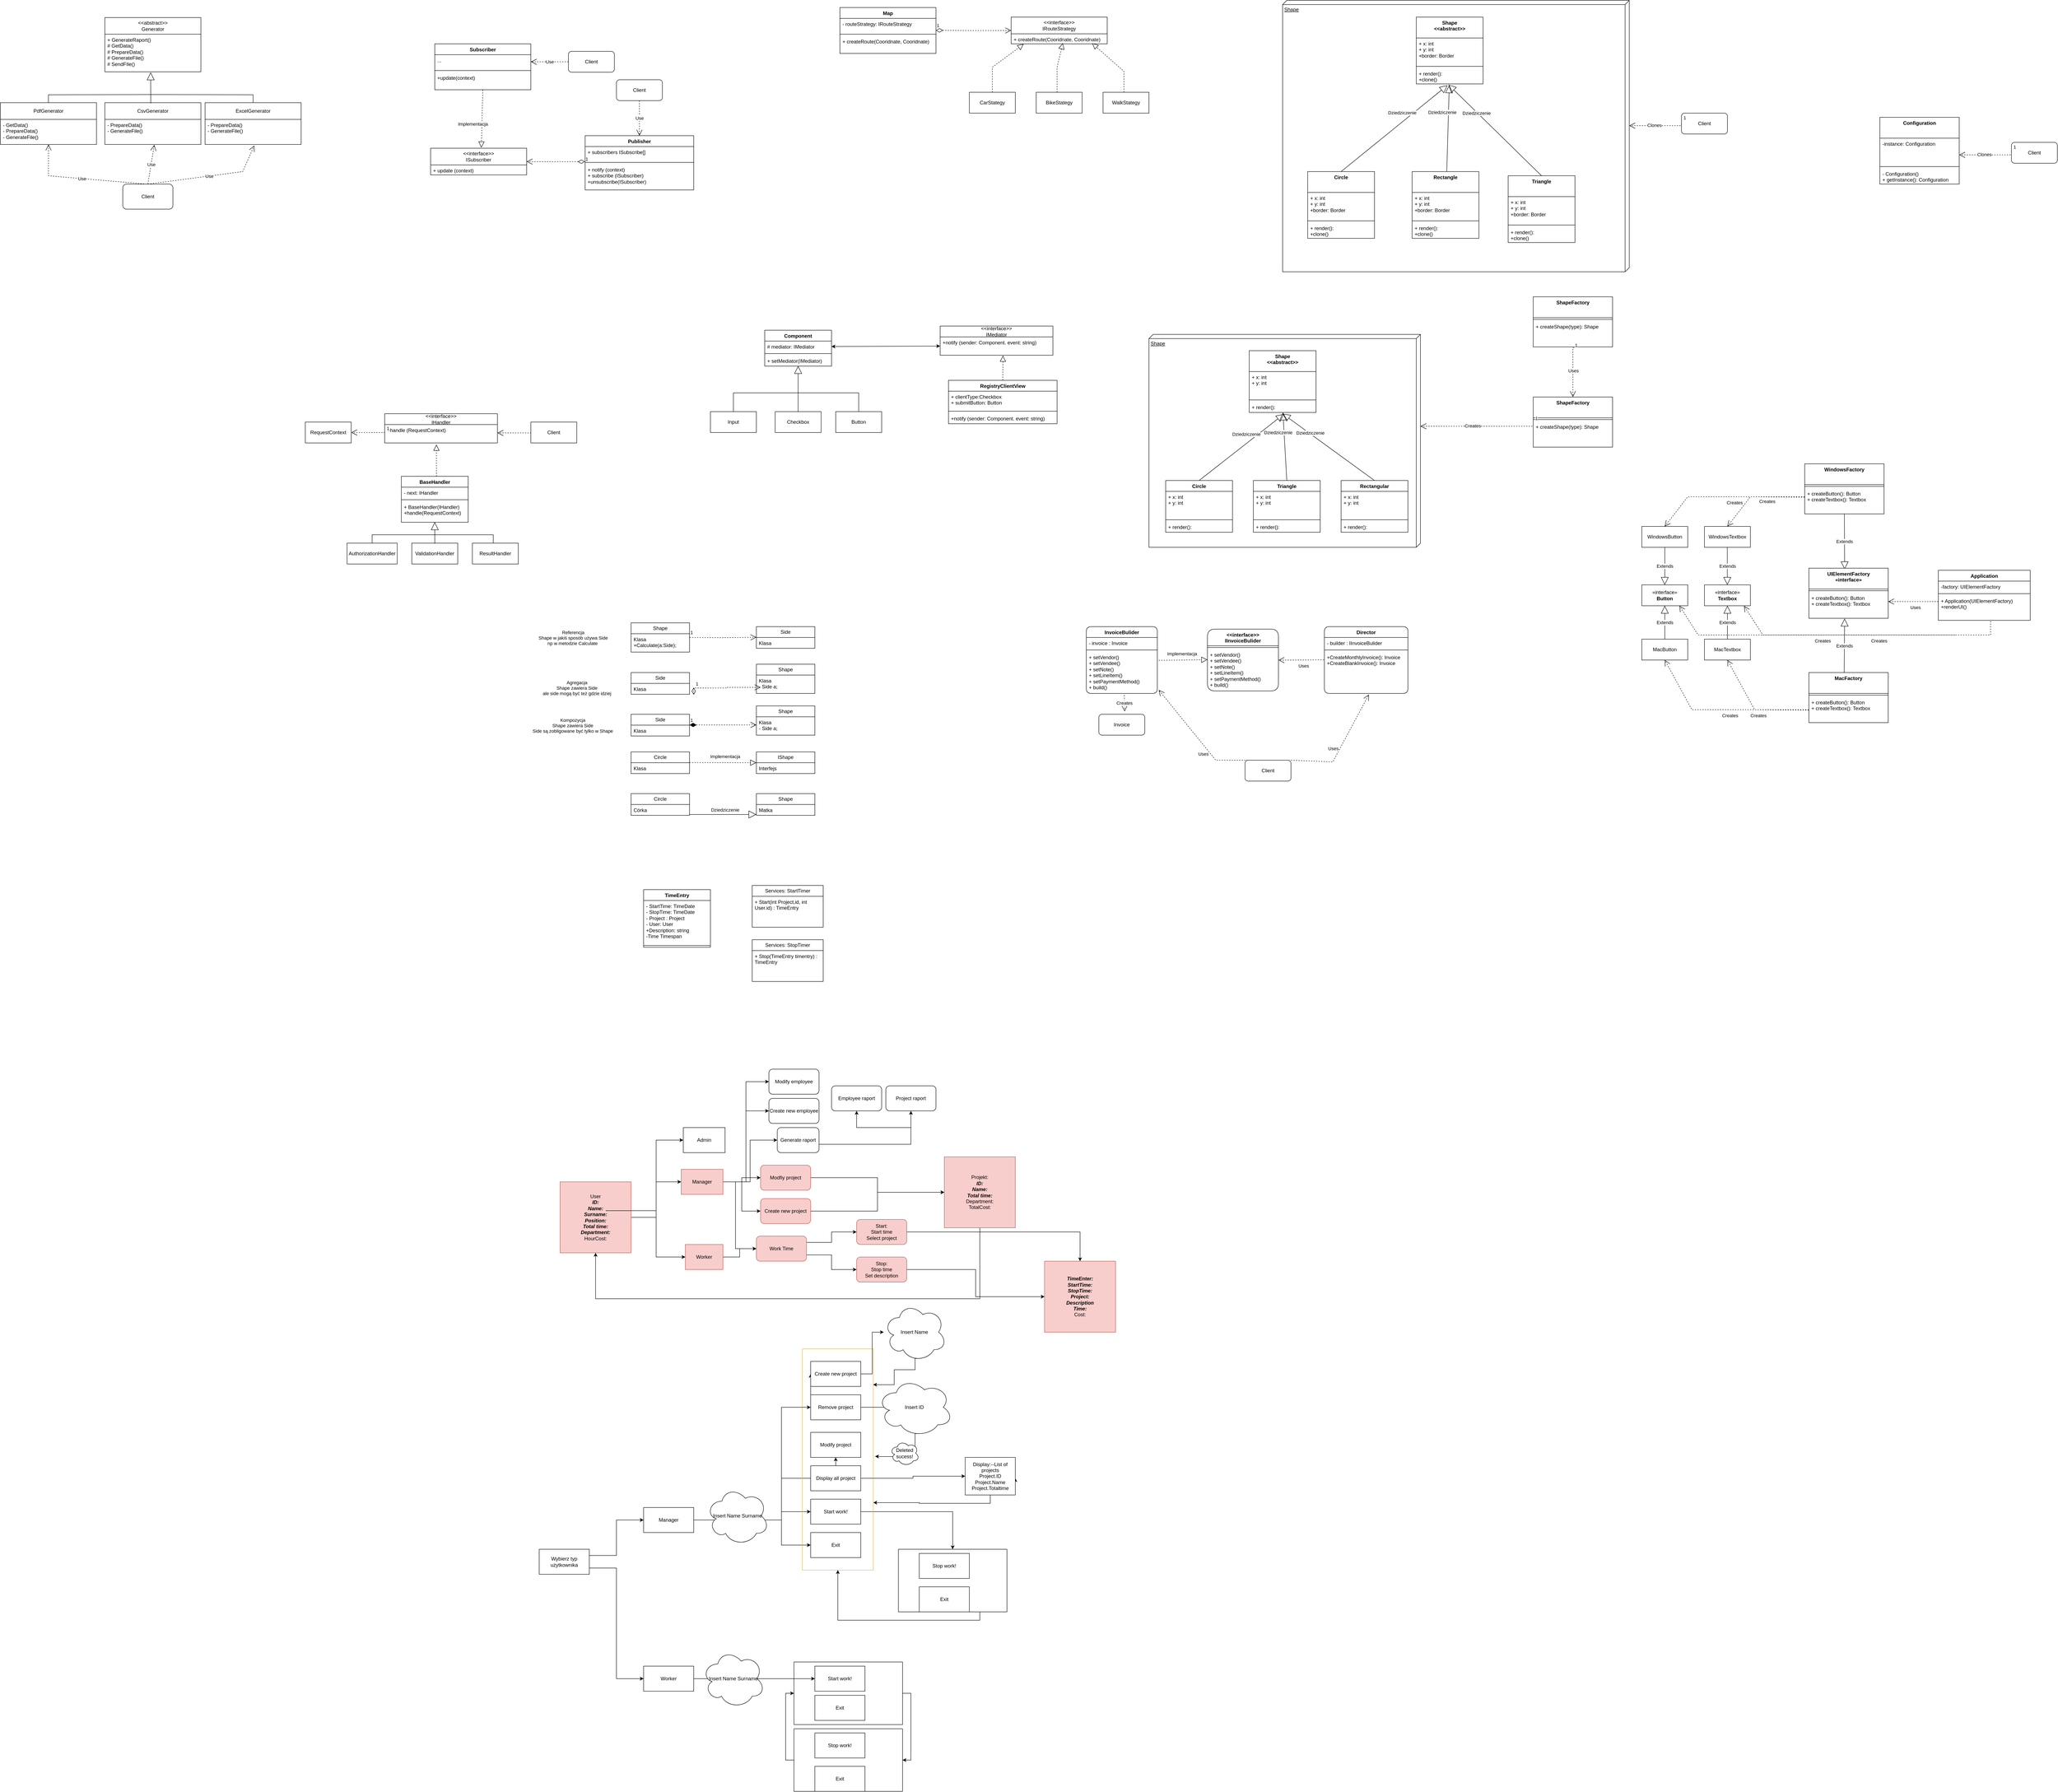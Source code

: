 <mxfile version="23.0.2" type="github">
  <diagram name="Strona-1" id="yKga03g6jz8WkU559Z67">
    <mxGraphModel dx="2849" dy="4129" grid="1" gridSize="10" guides="1" tooltips="1" connect="1" arrows="1" fold="1" page="1" pageScale="1" pageWidth="827" pageHeight="1169" math="0" shadow="0">
      <root>
        <mxCell id="0" />
        <mxCell id="1" parent="0" />
        <mxCell id="xlWYKSIaAv-n1kslFOv--31" value="Shape" style="verticalAlign=top;align=left;spacingTop=8;spacingLeft=2;spacingRight=12;shape=cube;size=10;direction=south;fontStyle=4;html=1;whiteSpace=wrap;" parent="1" vertex="1">
          <mxGeometry x="1830" y="-2740" width="830" height="650" as="geometry" />
        </mxCell>
        <mxCell id="mdG-KwgYNuyGTxRHiD6k-51" value="Shape" style="verticalAlign=top;align=left;spacingTop=8;spacingLeft=2;spacingRight=12;shape=cube;size=10;direction=south;fontStyle=4;html=1;whiteSpace=wrap;" parent="1" vertex="1">
          <mxGeometry x="1510" y="-1940" width="650" height="510" as="geometry" />
        </mxCell>
        <mxCell id="QNOfKq-FGGehNb9AUrvW-5" style="edgeStyle=orthogonalEdgeStyle;rounded=0;orthogonalLoop=1;jettySize=auto;html=1;exitX=1;exitY=0.5;exitDx=0;exitDy=0;entryX=0;entryY=0.5;entryDx=0;entryDy=0;" parent="1" source="QNOfKq-FGGehNb9AUrvW-1" target="QNOfKq-FGGehNb9AUrvW-4" edge="1">
          <mxGeometry relative="1" as="geometry" />
        </mxCell>
        <mxCell id="QNOfKq-FGGehNb9AUrvW-7" style="edgeStyle=orthogonalEdgeStyle;rounded=0;orthogonalLoop=1;jettySize=auto;html=1;exitX=1;exitY=0.5;exitDx=0;exitDy=0;" parent="1" source="QNOfKq-FGGehNb9AUrvW-1" target="QNOfKq-FGGehNb9AUrvW-6" edge="1">
          <mxGeometry relative="1" as="geometry">
            <Array as="points">
              <mxPoint x="330" y="175" />
              <mxPoint x="330" y="270" />
            </Array>
          </mxGeometry>
        </mxCell>
        <mxCell id="QNOfKq-FGGehNb9AUrvW-1" value="User&lt;br&gt;&lt;b&gt;&lt;i&gt;ID:&lt;br&gt;Name:&lt;br&gt;Surname:&lt;br&gt;Position:&lt;br&gt;Total time:&lt;br&gt;Department:&lt;/i&gt;&lt;/b&gt;&lt;br&gt;HourCost:" style="rounded=0;whiteSpace=wrap;html=1;fillColor=#f8cecc;strokeColor=#b85450;" parent="1" vertex="1">
          <mxGeometry x="100" y="90" width="170" height="170" as="geometry" />
        </mxCell>
        <mxCell id="QNOfKq-FGGehNb9AUrvW-11" style="edgeStyle=orthogonalEdgeStyle;rounded=0;orthogonalLoop=1;jettySize=auto;html=1;exitX=1;exitY=0.5;exitDx=0;exitDy=0;entryX=0;entryY=0.5;entryDx=0;entryDy=0;" parent="1" source="QNOfKq-FGGehNb9AUrvW-4" target="QNOfKq-FGGehNb9AUrvW-9" edge="1">
          <mxGeometry relative="1" as="geometry">
            <Array as="points">
              <mxPoint x="520" y="90" />
              <mxPoint x="520" y="250" />
            </Array>
          </mxGeometry>
        </mxCell>
        <mxCell id="QNOfKq-FGGehNb9AUrvW-13" style="edgeStyle=orthogonalEdgeStyle;rounded=0;orthogonalLoop=1;jettySize=auto;html=1;exitX=1;exitY=0.5;exitDx=0;exitDy=0;entryX=0;entryY=0.5;entryDx=0;entryDy=0;" parent="1" source="QNOfKq-FGGehNb9AUrvW-4" target="QNOfKq-FGGehNb9AUrvW-12" edge="1">
          <mxGeometry relative="1" as="geometry" />
        </mxCell>
        <mxCell id="QNOfKq-FGGehNb9AUrvW-15" style="edgeStyle=orthogonalEdgeStyle;rounded=0;orthogonalLoop=1;jettySize=auto;html=1;exitX=1;exitY=0.5;exitDx=0;exitDy=0;entryX=0;entryY=0.5;entryDx=0;entryDy=0;" parent="1" source="QNOfKq-FGGehNb9AUrvW-4" target="QNOfKq-FGGehNb9AUrvW-14" edge="1">
          <mxGeometry relative="1" as="geometry" />
        </mxCell>
        <mxCell id="QNOfKq-FGGehNb9AUrvW-16" style="edgeStyle=orthogonalEdgeStyle;rounded=0;orthogonalLoop=1;jettySize=auto;html=1;exitX=1;exitY=0.5;exitDx=0;exitDy=0;entryX=0;entryY=0.5;entryDx=0;entryDy=0;" parent="1" source="QNOfKq-FGGehNb9AUrvW-4" target="QNOfKq-FGGehNb9AUrvW-17" edge="1">
          <mxGeometry relative="1" as="geometry">
            <mxPoint x="530.0" y="20" as="targetPoint" />
          </mxGeometry>
        </mxCell>
        <mxCell id="QNOfKq-FGGehNb9AUrvW-18" style="edgeStyle=orthogonalEdgeStyle;rounded=0;orthogonalLoop=1;jettySize=auto;html=1;exitX=1;exitY=0.5;exitDx=0;exitDy=0;entryX=0;entryY=0.5;entryDx=0;entryDy=0;" parent="1" source="QNOfKq-FGGehNb9AUrvW-4" target="QNOfKq-FGGehNb9AUrvW-19" edge="1">
          <mxGeometry relative="1" as="geometry">
            <mxPoint x="530" y="-70" as="targetPoint" />
          </mxGeometry>
        </mxCell>
        <mxCell id="QNOfKq-FGGehNb9AUrvW-26" style="edgeStyle=orthogonalEdgeStyle;rounded=0;orthogonalLoop=1;jettySize=auto;html=1;exitX=1;exitY=0.5;exitDx=0;exitDy=0;entryX=0;entryY=0.5;entryDx=0;entryDy=0;" parent="1" source="QNOfKq-FGGehNb9AUrvW-4" target="QNOfKq-FGGehNb9AUrvW-25" edge="1">
          <mxGeometry relative="1" as="geometry" />
        </mxCell>
        <mxCell id="QNOfKq-FGGehNb9AUrvW-4" value="Manager" style="rounded=0;whiteSpace=wrap;html=1;fillColor=#f8cecc;strokeColor=#b85450;" parent="1" vertex="1">
          <mxGeometry x="390" y="60" width="100" height="60" as="geometry" />
        </mxCell>
        <mxCell id="QNOfKq-FGGehNb9AUrvW-10" style="edgeStyle=orthogonalEdgeStyle;rounded=0;orthogonalLoop=1;jettySize=auto;html=1;exitX=1;exitY=0.5;exitDx=0;exitDy=0;" parent="1" source="QNOfKq-FGGehNb9AUrvW-6" target="QNOfKq-FGGehNb9AUrvW-9" edge="1">
          <mxGeometry relative="1" as="geometry" />
        </mxCell>
        <mxCell id="QNOfKq-FGGehNb9AUrvW-6" value="Worker" style="rounded=0;whiteSpace=wrap;html=1;fillColor=#f8cecc;strokeColor=#b85450;" parent="1" vertex="1">
          <mxGeometry x="400" y="240" width="90" height="60" as="geometry" />
        </mxCell>
        <mxCell id="QNOfKq-FGGehNb9AUrvW-30" style="edgeStyle=orthogonalEdgeStyle;rounded=0;orthogonalLoop=1;jettySize=auto;html=1;exitX=1;exitY=0.25;exitDx=0;exitDy=0;entryX=0;entryY=0.5;entryDx=0;entryDy=0;" parent="1" source="QNOfKq-FGGehNb9AUrvW-9" target="QNOfKq-FGGehNb9AUrvW-34" edge="1">
          <mxGeometry relative="1" as="geometry">
            <mxPoint x="760" y="235" as="targetPoint" />
          </mxGeometry>
        </mxCell>
        <mxCell id="QNOfKq-FGGehNb9AUrvW-31" style="edgeStyle=orthogonalEdgeStyle;rounded=0;orthogonalLoop=1;jettySize=auto;html=1;exitX=1;exitY=0.75;exitDx=0;exitDy=0;entryX=0;entryY=0.5;entryDx=0;entryDy=0;" parent="1" source="QNOfKq-FGGehNb9AUrvW-9" target="QNOfKq-FGGehNb9AUrvW-32" edge="1">
          <mxGeometry relative="1" as="geometry">
            <mxPoint x="760" y="265" as="targetPoint" />
          </mxGeometry>
        </mxCell>
        <mxCell id="QNOfKq-FGGehNb9AUrvW-9" value="Work Time" style="rounded=1;whiteSpace=wrap;html=1;fillColor=#f8cecc;strokeColor=#b85450;" parent="1" vertex="1">
          <mxGeometry x="570" y="220" width="120" height="60" as="geometry" />
        </mxCell>
        <mxCell id="QNOfKq-FGGehNb9AUrvW-24" style="edgeStyle=orthogonalEdgeStyle;rounded=0;orthogonalLoop=1;jettySize=auto;html=1;exitX=1;exitY=0.5;exitDx=0;exitDy=0;entryX=0;entryY=0.5;entryDx=0;entryDy=0;" parent="1" source="QNOfKq-FGGehNb9AUrvW-12" target="QNOfKq-FGGehNb9AUrvW-23" edge="1">
          <mxGeometry relative="1" as="geometry" />
        </mxCell>
        <mxCell id="QNOfKq-FGGehNb9AUrvW-12" value="Create new project" style="rounded=1;whiteSpace=wrap;html=1;fillColor=#f8cecc;strokeColor=#b85450;" parent="1" vertex="1">
          <mxGeometry x="580" y="130" width="120" height="60" as="geometry" />
        </mxCell>
        <mxCell id="QNOfKq-FGGehNb9AUrvW-35" style="edgeStyle=orthogonalEdgeStyle;rounded=0;orthogonalLoop=1;jettySize=auto;html=1;exitX=1;exitY=0.5;exitDx=0;exitDy=0;entryX=0;entryY=0.5;entryDx=0;entryDy=0;" parent="1" source="QNOfKq-FGGehNb9AUrvW-14" target="QNOfKq-FGGehNb9AUrvW-23" edge="1">
          <mxGeometry relative="1" as="geometry">
            <Array as="points">
              <mxPoint x="860" y="80" />
              <mxPoint x="860" y="115" />
            </Array>
          </mxGeometry>
        </mxCell>
        <mxCell id="QNOfKq-FGGehNb9AUrvW-14" value="Modfiy project" style="rounded=1;whiteSpace=wrap;html=1;fillColor=#f8cecc;strokeColor=#b85450;" parent="1" vertex="1">
          <mxGeometry x="580" y="50" width="120" height="60" as="geometry" />
        </mxCell>
        <mxCell id="QNOfKq-FGGehNb9AUrvW-22" style="edgeStyle=orthogonalEdgeStyle;rounded=0;orthogonalLoop=1;jettySize=auto;html=1;exitX=1;exitY=0.5;exitDx=0;exitDy=0;entryX=0.5;entryY=1;entryDx=0;entryDy=0;" parent="1" source="QNOfKq-FGGehNb9AUrvW-17" target="QNOfKq-FGGehNb9AUrvW-28" edge="1">
          <mxGeometry relative="1" as="geometry">
            <Array as="points">
              <mxPoint x="940" />
              <mxPoint x="940" y="-40" />
              <mxPoint x="810" y="-40" />
            </Array>
          </mxGeometry>
        </mxCell>
        <mxCell id="QNOfKq-FGGehNb9AUrvW-29" style="edgeStyle=orthogonalEdgeStyle;rounded=0;orthogonalLoop=1;jettySize=auto;html=1;exitX=1;exitY=0.5;exitDx=0;exitDy=0;entryX=0.5;entryY=1;entryDx=0;entryDy=0;" parent="1" source="QNOfKq-FGGehNb9AUrvW-17" target="QNOfKq-FGGehNb9AUrvW-21" edge="1">
          <mxGeometry relative="1" as="geometry">
            <Array as="points">
              <mxPoint x="720" />
              <mxPoint x="940" />
            </Array>
          </mxGeometry>
        </mxCell>
        <mxCell id="QNOfKq-FGGehNb9AUrvW-17" value="Generate raport" style="rounded=1;whiteSpace=wrap;html=1;" parent="1" vertex="1">
          <mxGeometry x="620" y="-40" width="100" height="60" as="geometry" />
        </mxCell>
        <mxCell id="QNOfKq-FGGehNb9AUrvW-19" value="Create new employee" style="rounded=1;whiteSpace=wrap;html=1;" parent="1" vertex="1">
          <mxGeometry x="600" y="-110" width="120" height="60" as="geometry" />
        </mxCell>
        <mxCell id="QNOfKq-FGGehNb9AUrvW-21" value="Project raport" style="rounded=1;whiteSpace=wrap;html=1;" parent="1" vertex="1">
          <mxGeometry x="880" y="-140" width="120" height="60" as="geometry" />
        </mxCell>
        <mxCell id="QNOfKq-FGGehNb9AUrvW-27" style="edgeStyle=orthogonalEdgeStyle;rounded=0;orthogonalLoop=1;jettySize=auto;html=1;exitX=0.5;exitY=1;exitDx=0;exitDy=0;entryX=0.5;entryY=1;entryDx=0;entryDy=0;" parent="1" source="QNOfKq-FGGehNb9AUrvW-23" target="QNOfKq-FGGehNb9AUrvW-1" edge="1">
          <mxGeometry relative="1" as="geometry">
            <Array as="points">
              <mxPoint x="1105" y="370" />
              <mxPoint x="185" y="370" />
            </Array>
          </mxGeometry>
        </mxCell>
        <mxCell id="QNOfKq-FGGehNb9AUrvW-23" value="Projekt:&lt;br&gt;&lt;i style=&quot;font-weight: bold;&quot;&gt;ID:&lt;/i&gt;&lt;br&gt;&lt;i style=&quot;font-weight: bold;&quot;&gt;Name:&lt;/i&gt;&lt;br&gt;&lt;i style=&quot;font-weight: bold;&quot;&gt;Total time:&lt;/i&gt;&lt;br&gt;Department:&lt;br&gt;TotalCost:" style="rounded=0;whiteSpace=wrap;html=1;fillColor=#f8cecc;strokeColor=#b85450;" parent="1" vertex="1">
          <mxGeometry x="1020" y="30" width="170" height="170" as="geometry" />
        </mxCell>
        <mxCell id="QNOfKq-FGGehNb9AUrvW-25" value="Modify employee" style="rounded=1;whiteSpace=wrap;html=1;" parent="1" vertex="1">
          <mxGeometry x="600" y="-180" width="120" height="60" as="geometry" />
        </mxCell>
        <mxCell id="QNOfKq-FGGehNb9AUrvW-28" value="Employee raport" style="rounded=1;whiteSpace=wrap;html=1;" parent="1" vertex="1">
          <mxGeometry x="750" y="-140" width="120" height="60" as="geometry" />
        </mxCell>
        <mxCell id="QNOfKq-FGGehNb9AUrvW-38" style="edgeStyle=orthogonalEdgeStyle;rounded=0;orthogonalLoop=1;jettySize=auto;html=1;exitX=1;exitY=0.5;exitDx=0;exitDy=0;" parent="1" source="QNOfKq-FGGehNb9AUrvW-32" target="QNOfKq-FGGehNb9AUrvW-36" edge="1">
          <mxGeometry relative="1" as="geometry" />
        </mxCell>
        <mxCell id="QNOfKq-FGGehNb9AUrvW-32" value="Stop:&lt;br&gt;Stop time&lt;br&gt;Set description" style="rounded=1;whiteSpace=wrap;html=1;fillColor=#f8cecc;strokeColor=#b85450;" parent="1" vertex="1">
          <mxGeometry x="810" y="270" width="120" height="60" as="geometry" />
        </mxCell>
        <mxCell id="QNOfKq-FGGehNb9AUrvW-37" style="edgeStyle=orthogonalEdgeStyle;rounded=0;orthogonalLoop=1;jettySize=auto;html=1;exitX=1;exitY=0.5;exitDx=0;exitDy=0;" parent="1" source="QNOfKq-FGGehNb9AUrvW-34" target="QNOfKq-FGGehNb9AUrvW-36" edge="1">
          <mxGeometry relative="1" as="geometry" />
        </mxCell>
        <mxCell id="QNOfKq-FGGehNb9AUrvW-34" value="Start:&lt;br&gt;Start time&lt;br&gt;Select project" style="rounded=1;whiteSpace=wrap;html=1;fillColor=#f8cecc;strokeColor=#b85450;" parent="1" vertex="1">
          <mxGeometry x="810" y="180" width="120" height="60" as="geometry" />
        </mxCell>
        <mxCell id="QNOfKq-FGGehNb9AUrvW-36" value="&lt;b&gt;&lt;i&gt;TimeEnter:&lt;br&gt;StartTime:&lt;br&gt;StopTime:&lt;br&gt;Project:&lt;br&gt;Description&lt;br&gt;Time:&lt;/i&gt;&lt;/b&gt;&lt;br&gt;Cost:" style="rounded=0;whiteSpace=wrap;html=1;fillColor=#f8cecc;strokeColor=#b85450;" parent="1" vertex="1">
          <mxGeometry x="1260" y="280" width="170" height="170" as="geometry" />
        </mxCell>
        <mxCell id="QNOfKq-FGGehNb9AUrvW-39" value="Admin" style="rounded=0;whiteSpace=wrap;html=1;" parent="1" vertex="1">
          <mxGeometry x="395" y="-40" width="100" height="60" as="geometry" />
        </mxCell>
        <mxCell id="QNOfKq-FGGehNb9AUrvW-40" style="edgeStyle=orthogonalEdgeStyle;rounded=0;orthogonalLoop=1;jettySize=auto;html=1;exitX=1;exitY=0.5;exitDx=0;exitDy=0;entryX=0;entryY=0.5;entryDx=0;entryDy=0;" parent="1" target="QNOfKq-FGGehNb9AUrvW-39" edge="1">
          <mxGeometry relative="1" as="geometry">
            <mxPoint x="210" y="157.98" as="sourcePoint" />
            <mxPoint x="310" y="-40" as="targetPoint" />
            <Array as="points">
              <mxPoint x="210" y="159" />
              <mxPoint x="330" y="159" />
              <mxPoint x="330" y="-10" />
            </Array>
          </mxGeometry>
        </mxCell>
        <mxCell id="SCXQhNfWWqAkwV2kOfwK-6" style="edgeStyle=orthogonalEdgeStyle;rounded=0;orthogonalLoop=1;jettySize=auto;html=1;exitX=1;exitY=0.25;exitDx=0;exitDy=0;entryX=0;entryY=0.5;entryDx=0;entryDy=0;" parent="1" source="SCXQhNfWWqAkwV2kOfwK-1" target="SCXQhNfWWqAkwV2kOfwK-2" edge="1">
          <mxGeometry relative="1" as="geometry" />
        </mxCell>
        <mxCell id="SCXQhNfWWqAkwV2kOfwK-7" style="edgeStyle=orthogonalEdgeStyle;rounded=0;orthogonalLoop=1;jettySize=auto;html=1;exitX=1;exitY=0.75;exitDx=0;exitDy=0;entryX=0;entryY=0.5;entryDx=0;entryDy=0;" parent="1" source="SCXQhNfWWqAkwV2kOfwK-1" target="SCXQhNfWWqAkwV2kOfwK-3" edge="1">
          <mxGeometry relative="1" as="geometry" />
        </mxCell>
        <mxCell id="SCXQhNfWWqAkwV2kOfwK-1" value="Wybierz typ użytkownika" style="rounded=0;whiteSpace=wrap;html=1;" parent="1" vertex="1">
          <mxGeometry x="50" y="970" width="120" height="60" as="geometry" />
        </mxCell>
        <mxCell id="SCXQhNfWWqAkwV2kOfwK-11" style="edgeStyle=orthogonalEdgeStyle;rounded=0;orthogonalLoop=1;jettySize=auto;html=1;exitX=1;exitY=0.5;exitDx=0;exitDy=0;entryX=0;entryY=0.5;entryDx=0;entryDy=0;" parent="1" source="SCXQhNfWWqAkwV2kOfwK-2" target="SCXQhNfWWqAkwV2kOfwK-8" edge="1">
          <mxGeometry relative="1" as="geometry">
            <Array as="points">
              <mxPoint x="630" y="900" />
              <mxPoint x="630" y="630" />
            </Array>
          </mxGeometry>
        </mxCell>
        <mxCell id="SCXQhNfWWqAkwV2kOfwK-12" style="edgeStyle=orthogonalEdgeStyle;rounded=0;orthogonalLoop=1;jettySize=auto;html=1;exitX=1;exitY=0.5;exitDx=0;exitDy=0;" parent="1" source="SCXQhNfWWqAkwV2kOfwK-2" target="SCXQhNfWWqAkwV2kOfwK-9" edge="1">
          <mxGeometry relative="1" as="geometry">
            <Array as="points">
              <mxPoint x="630" y="900" />
              <mxPoint x="630" y="800" />
            </Array>
          </mxGeometry>
        </mxCell>
        <mxCell id="SCXQhNfWWqAkwV2kOfwK-13" style="edgeStyle=orthogonalEdgeStyle;rounded=0;orthogonalLoop=1;jettySize=auto;html=1;exitX=1;exitY=0.5;exitDx=0;exitDy=0;entryX=0;entryY=0.5;entryDx=0;entryDy=0;" parent="1" source="SCXQhNfWWqAkwV2kOfwK-2" target="SCXQhNfWWqAkwV2kOfwK-10" edge="1">
          <mxGeometry relative="1" as="geometry">
            <Array as="points">
              <mxPoint x="630" y="900" />
              <mxPoint x="630" y="880" />
            </Array>
          </mxGeometry>
        </mxCell>
        <mxCell id="SCXQhNfWWqAkwV2kOfwK-23" style="edgeStyle=orthogonalEdgeStyle;rounded=0;orthogonalLoop=1;jettySize=auto;html=1;exitX=1;exitY=0.5;exitDx=0;exitDy=0;entryX=0;entryY=0.5;entryDx=0;entryDy=0;" parent="1" source="SCXQhNfWWqAkwV2kOfwK-2" target="SCXQhNfWWqAkwV2kOfwK-22" edge="1">
          <mxGeometry relative="1" as="geometry">
            <Array as="points">
              <mxPoint x="630" y="900" />
              <mxPoint x="630" y="960" />
            </Array>
          </mxGeometry>
        </mxCell>
        <mxCell id="SCXQhNfWWqAkwV2kOfwK-2" value="Manager" style="rounded=0;whiteSpace=wrap;html=1;" parent="1" vertex="1">
          <mxGeometry x="300" y="870" width="120" height="60" as="geometry" />
        </mxCell>
        <mxCell id="SCXQhNfWWqAkwV2kOfwK-15" style="edgeStyle=orthogonalEdgeStyle;rounded=0;orthogonalLoop=1;jettySize=auto;html=1;exitX=1;exitY=0.5;exitDx=0;exitDy=0;entryX=0;entryY=0.5;entryDx=0;entryDy=0;" parent="1" source="SCXQhNfWWqAkwV2kOfwK-3" target="SCXQhNfWWqAkwV2kOfwK-14" edge="1">
          <mxGeometry relative="1" as="geometry" />
        </mxCell>
        <mxCell id="SCXQhNfWWqAkwV2kOfwK-3" value="Worker" style="rounded=0;whiteSpace=wrap;html=1;" parent="1" vertex="1">
          <mxGeometry x="300" y="1250" width="120" height="60" as="geometry" />
        </mxCell>
        <mxCell id="SCXQhNfWWqAkwV2kOfwK-59" style="edgeStyle=orthogonalEdgeStyle;rounded=0;orthogonalLoop=1;jettySize=auto;html=1;exitX=1;exitY=0.5;exitDx=0;exitDy=0;entryX=0.5;entryY=0;entryDx=0;entryDy=0;" parent="1" source="SCXQhNfWWqAkwV2kOfwK-10" target="SCXQhNfWWqAkwV2kOfwK-58" edge="1">
          <mxGeometry relative="1" as="geometry" />
        </mxCell>
        <mxCell id="SCXQhNfWWqAkwV2kOfwK-10" value="Start work!" style="rounded=0;whiteSpace=wrap;html=1;" parent="1" vertex="1">
          <mxGeometry x="700" y="850" width="120" height="60" as="geometry" />
        </mxCell>
        <mxCell id="SCXQhNfWWqAkwV2kOfwK-14" value="Start work!" style="rounded=0;whiteSpace=wrap;html=1;" parent="1" vertex="1">
          <mxGeometry x="710" y="1250" width="120" height="60" as="geometry" />
        </mxCell>
        <mxCell id="SCXQhNfWWqAkwV2kOfwK-16" value="Stop work!" style="rounded=0;whiteSpace=wrap;html=1;" parent="1" vertex="1">
          <mxGeometry x="710" y="1410" width="120" height="60" as="geometry" />
        </mxCell>
        <mxCell id="SCXQhNfWWqAkwV2kOfwK-20" value="Exit" style="rounded=0;whiteSpace=wrap;html=1;" parent="1" vertex="1">
          <mxGeometry x="710" y="1490" width="120" height="60" as="geometry" />
        </mxCell>
        <mxCell id="SCXQhNfWWqAkwV2kOfwK-22" value="Exit" style="rounded=0;whiteSpace=wrap;html=1;" parent="1" vertex="1">
          <mxGeometry x="700" y="930" width="120" height="60" as="geometry" />
        </mxCell>
        <mxCell id="SCXQhNfWWqAkwV2kOfwK-24" value="" style="swimlane;startSize=0;fillColor=#fff2cc;strokeColor=#d6b656;" parent="1" vertex="1">
          <mxGeometry x="680" y="490" width="170" height="530" as="geometry" />
        </mxCell>
        <mxCell id="SCXQhNfWWqAkwV2kOfwK-8" value="Create new project" style="rounded=0;whiteSpace=wrap;html=1;" parent="SCXQhNfWWqAkwV2kOfwK-24" vertex="1">
          <mxGeometry x="20" y="30" width="120" height="60" as="geometry" />
        </mxCell>
        <mxCell id="SCXQhNfWWqAkwV2kOfwK-9" value="Modify project" style="rounded=0;whiteSpace=wrap;html=1;" parent="SCXQhNfWWqAkwV2kOfwK-24" vertex="1">
          <mxGeometry x="20" y="200" width="120" height="60" as="geometry" />
        </mxCell>
        <mxCell id="SCXQhNfWWqAkwV2kOfwK-42" style="edgeStyle=orthogonalEdgeStyle;rounded=0;orthogonalLoop=1;jettySize=auto;html=1;exitX=1;exitY=0.5;exitDx=0;exitDy=0;" parent="SCXQhNfWWqAkwV2kOfwK-24" source="SCXQhNfWWqAkwV2kOfwK-38" edge="1">
          <mxGeometry relative="1" as="geometry">
            <mxPoint x="330" y="140" as="targetPoint" />
          </mxGeometry>
        </mxCell>
        <mxCell id="SCXQhNfWWqAkwV2kOfwK-38" value="Remove project" style="rounded=0;whiteSpace=wrap;html=1;" parent="SCXQhNfWWqAkwV2kOfwK-24" vertex="1">
          <mxGeometry x="20" y="110" width="120" height="60" as="geometry" />
        </mxCell>
        <mxCell id="SCXQhNfWWqAkwV2kOfwK-44" style="edgeStyle=orthogonalEdgeStyle;rounded=0;orthogonalLoop=1;jettySize=auto;html=1;exitX=1;exitY=0.5;exitDx=0;exitDy=0;" parent="SCXQhNfWWqAkwV2kOfwK-24" source="SCXQhNfWWqAkwV2kOfwK-45" edge="1">
          <mxGeometry relative="1" as="geometry">
            <mxPoint x="510" y="309.833" as="targetPoint" />
            <Array as="points">
              <mxPoint x="510" y="320" />
              <mxPoint x="510" y="320" />
            </Array>
          </mxGeometry>
        </mxCell>
        <mxCell id="SCXQhNfWWqAkwV2kOfwK-43" value="Display all project" style="rounded=0;whiteSpace=wrap;html=1;" parent="SCXQhNfWWqAkwV2kOfwK-24" vertex="1">
          <mxGeometry x="20" y="280" width="120" height="60" as="geometry" />
        </mxCell>
        <mxCell id="SCXQhNfWWqAkwV2kOfwK-45" value="Display:--List of projects&lt;br&gt;Project.ID&lt;br&gt;Project.Name&lt;br&gt;Project.Totaltime" style="rounded=0;whiteSpace=wrap;html=1;" parent="SCXQhNfWWqAkwV2kOfwK-24" vertex="1">
          <mxGeometry x="390" y="260" width="120" height="90" as="geometry" />
        </mxCell>
        <mxCell id="SCXQhNfWWqAkwV2kOfwK-46" value="" style="edgeStyle=orthogonalEdgeStyle;rounded=0;orthogonalLoop=1;jettySize=auto;html=1;exitX=1;exitY=0.5;exitDx=0;exitDy=0;" parent="SCXQhNfWWqAkwV2kOfwK-24" source="SCXQhNfWWqAkwV2kOfwK-43" target="SCXQhNfWWqAkwV2kOfwK-45" edge="1">
          <mxGeometry relative="1" as="geometry">
            <mxPoint x="1190" y="799.833" as="targetPoint" />
            <mxPoint x="820" y="800" as="sourcePoint" />
          </mxGeometry>
        </mxCell>
        <mxCell id="SCXQhNfWWqAkwV2kOfwK-61" style="edgeStyle=orthogonalEdgeStyle;rounded=0;orthogonalLoop=1;jettySize=auto;html=1;exitX=0.5;exitY=1;exitDx=0;exitDy=0;entryX=1;entryY=0.695;entryDx=0;entryDy=0;entryPerimeter=0;" parent="SCXQhNfWWqAkwV2kOfwK-24" source="SCXQhNfWWqAkwV2kOfwK-45" target="SCXQhNfWWqAkwV2kOfwK-24" edge="1">
          <mxGeometry relative="1" as="geometry" />
        </mxCell>
        <mxCell id="SCXQhNfWWqAkwV2kOfwK-25" value="Exit" style="rounded=0;whiteSpace=wrap;html=1;" parent="1" vertex="1">
          <mxGeometry x="710" y="1320" width="120" height="60" as="geometry" />
        </mxCell>
        <mxCell id="SCXQhNfWWqAkwV2kOfwK-34" style="edgeStyle=orthogonalEdgeStyle;rounded=0;orthogonalLoop=1;jettySize=auto;html=1;exitX=1;exitY=0.5;exitDx=0;exitDy=0;entryX=1;entryY=0.5;entryDx=0;entryDy=0;" parent="1" source="SCXQhNfWWqAkwV2kOfwK-26" target="SCXQhNfWWqAkwV2kOfwK-27" edge="1">
          <mxGeometry relative="1" as="geometry">
            <mxPoint x="990" y="1480" as="targetPoint" />
          </mxGeometry>
        </mxCell>
        <mxCell id="SCXQhNfWWqAkwV2kOfwK-26" value="" style="swimlane;startSize=0;" parent="1" vertex="1">
          <mxGeometry x="660" y="1240" width="260" height="150" as="geometry" />
        </mxCell>
        <mxCell id="SCXQhNfWWqAkwV2kOfwK-35" style="edgeStyle=orthogonalEdgeStyle;rounded=0;orthogonalLoop=1;jettySize=auto;html=1;exitX=0;exitY=0.5;exitDx=0;exitDy=0;entryX=0;entryY=0.5;entryDx=0;entryDy=0;" parent="1" source="SCXQhNfWWqAkwV2kOfwK-27" target="SCXQhNfWWqAkwV2kOfwK-26" edge="1">
          <mxGeometry relative="1" as="geometry" />
        </mxCell>
        <mxCell id="SCXQhNfWWqAkwV2kOfwK-27" value="" style="swimlane;startSize=0;" parent="1" vertex="1">
          <mxGeometry x="660" y="1400" width="260" height="150" as="geometry" />
        </mxCell>
        <mxCell id="SCXQhNfWWqAkwV2kOfwK-39" style="edgeStyle=orthogonalEdgeStyle;rounded=0;orthogonalLoop=1;jettySize=auto;html=1;exitX=0.875;exitY=0.5;exitDx=0;exitDy=0;exitPerimeter=0;entryX=0;entryY=0.5;entryDx=0;entryDy=0;" parent="1" source="SCXQhNfWWqAkwV2kOfwK-29" target="SCXQhNfWWqAkwV2kOfwK-38" edge="1">
          <mxGeometry relative="1" as="geometry">
            <Array as="points">
              <mxPoint x="581" y="900" />
              <mxPoint x="630" y="900" />
              <mxPoint x="630" y="630" />
            </Array>
          </mxGeometry>
        </mxCell>
        <mxCell id="SCXQhNfWWqAkwV2kOfwK-29" value="Insert Name Surname" style="ellipse;shape=cloud;whiteSpace=wrap;html=1;" parent="1" vertex="1">
          <mxGeometry x="450" y="820" width="150" height="140" as="geometry" />
        </mxCell>
        <mxCell id="SCXQhNfWWqAkwV2kOfwK-30" value="Insert Name Surname" style="ellipse;shape=cloud;whiteSpace=wrap;html=1;" parent="1" vertex="1">
          <mxGeometry x="440" y="1210" width="150" height="140" as="geometry" />
        </mxCell>
        <mxCell id="SCXQhNfWWqAkwV2kOfwK-31" value="Insert ID&amp;nbsp;&lt;br&gt;" style="ellipse;shape=cloud;whiteSpace=wrap;html=1;" parent="1" vertex="1">
          <mxGeometry x="860" y="560" width="180" height="140" as="geometry" />
        </mxCell>
        <mxCell id="SCXQhNfWWqAkwV2kOfwK-48" value="Insert Name&amp;nbsp;" style="ellipse;shape=cloud;whiteSpace=wrap;html=1;" parent="1" vertex="1">
          <mxGeometry x="875" y="380" width="150" height="140" as="geometry" />
        </mxCell>
        <mxCell id="SCXQhNfWWqAkwV2kOfwK-49" style="edgeStyle=orthogonalEdgeStyle;rounded=0;orthogonalLoop=1;jettySize=auto;html=1;exitX=0.55;exitY=0.95;exitDx=0;exitDy=0;exitPerimeter=0;entryX=1.025;entryY=0.486;entryDx=0;entryDy=0;entryPerimeter=0;" parent="1" source="SCXQhNfWWqAkwV2kOfwK-31" target="SCXQhNfWWqAkwV2kOfwK-24" edge="1">
          <mxGeometry relative="1" as="geometry">
            <Array as="points">
              <mxPoint x="950" y="693" />
              <mxPoint x="950" y="748" />
              <mxPoint x="870" y="748" />
            </Array>
          </mxGeometry>
        </mxCell>
        <mxCell id="SCXQhNfWWqAkwV2kOfwK-50" value="Deleted sucess!" style="ellipse;shape=cloud;whiteSpace=wrap;html=1;" parent="1" vertex="1">
          <mxGeometry x="890" y="710" width="70" height="60" as="geometry" />
        </mxCell>
        <mxCell id="SCXQhNfWWqAkwV2kOfwK-51" style="edgeStyle=orthogonalEdgeStyle;rounded=0;orthogonalLoop=1;jettySize=auto;html=1;exitX=1;exitY=0.5;exitDx=0;exitDy=0;" parent="1" source="SCXQhNfWWqAkwV2kOfwK-8" target="SCXQhNfWWqAkwV2kOfwK-48" edge="1">
          <mxGeometry relative="1" as="geometry" />
        </mxCell>
        <mxCell id="SCXQhNfWWqAkwV2kOfwK-52" style="edgeStyle=orthogonalEdgeStyle;rounded=0;orthogonalLoop=1;jettySize=auto;html=1;exitX=0.55;exitY=0.95;exitDx=0;exitDy=0;exitPerimeter=0;entryX=0.998;entryY=0.162;entryDx=0;entryDy=0;entryPerimeter=0;" parent="1" source="SCXQhNfWWqAkwV2kOfwK-48" target="SCXQhNfWWqAkwV2kOfwK-24" edge="1">
          <mxGeometry relative="1" as="geometry">
            <Array as="points">
              <mxPoint x="950" y="513" />
              <mxPoint x="950" y="540" />
              <mxPoint x="900" y="540" />
              <mxPoint x="900" y="576" />
            </Array>
          </mxGeometry>
        </mxCell>
        <mxCell id="SCXQhNfWWqAkwV2kOfwK-56" value="Stop work!" style="rounded=0;whiteSpace=wrap;html=1;" parent="1" vertex="1">
          <mxGeometry x="960" y="980" width="120" height="60" as="geometry" />
        </mxCell>
        <mxCell id="SCXQhNfWWqAkwV2kOfwK-57" value="Exit" style="rounded=0;whiteSpace=wrap;html=1;" parent="1" vertex="1">
          <mxGeometry x="960" y="1060" width="120" height="60" as="geometry" />
        </mxCell>
        <mxCell id="SCXQhNfWWqAkwV2kOfwK-60" style="edgeStyle=orthogonalEdgeStyle;rounded=0;orthogonalLoop=1;jettySize=auto;html=1;exitX=0.75;exitY=1;exitDx=0;exitDy=0;entryX=0.5;entryY=1;entryDx=0;entryDy=0;" parent="1" source="SCXQhNfWWqAkwV2kOfwK-58" target="SCXQhNfWWqAkwV2kOfwK-24" edge="1">
          <mxGeometry relative="1" as="geometry" />
        </mxCell>
        <mxCell id="SCXQhNfWWqAkwV2kOfwK-58" value="" style="swimlane;startSize=0;" parent="1" vertex="1">
          <mxGeometry x="910" y="970" width="260" height="150" as="geometry" />
        </mxCell>
        <mxCell id="cQKYTx05mYOsWUVWVH_U-2" value="TimeEntry" style="swimlane;fontStyle=1;align=center;verticalAlign=top;childLayout=stackLayout;horizontal=1;startSize=26;horizontalStack=0;resizeParent=1;resizeParentMax=0;resizeLast=0;collapsible=1;marginBottom=0;whiteSpace=wrap;html=1;" parent="1" vertex="1">
          <mxGeometry x="300" y="-610" width="160" height="138" as="geometry">
            <mxRectangle x="350" y="-627" width="100" height="30" as="alternateBounds" />
          </mxGeometry>
        </mxCell>
        <mxCell id="cQKYTx05mYOsWUVWVH_U-3" value="- StartTime: TimeDate&lt;br&gt;- StopTime: TimeDate&lt;br&gt;- Project : Project&lt;br&gt;- User: User&lt;br&gt;+Description: string&lt;br&gt;-Time Timespan&lt;br&gt;" style="text;strokeColor=none;fillColor=none;align=left;verticalAlign=top;spacingLeft=4;spacingRight=4;overflow=hidden;rotatable=0;points=[[0,0.5],[1,0.5]];portConstraint=eastwest;whiteSpace=wrap;html=1;" parent="cQKYTx05mYOsWUVWVH_U-2" vertex="1">
          <mxGeometry y="26" width="160" height="104" as="geometry" />
        </mxCell>
        <mxCell id="cQKYTx05mYOsWUVWVH_U-4" value="" style="line;strokeWidth=1;fillColor=none;align=left;verticalAlign=middle;spacingTop=-1;spacingLeft=3;spacingRight=3;rotatable=0;labelPosition=right;points=[];portConstraint=eastwest;strokeColor=inherit;" parent="cQKYTx05mYOsWUVWVH_U-2" vertex="1">
          <mxGeometry y="130" width="160" height="8" as="geometry" />
        </mxCell>
        <mxCell id="cQKYTx05mYOsWUVWVH_U-10" value="Services: StartTimer" style="swimlane;fontStyle=0;childLayout=stackLayout;horizontal=1;startSize=26;fillColor=none;horizontalStack=0;resizeParent=1;resizeParentMax=0;resizeLast=0;collapsible=1;marginBottom=0;whiteSpace=wrap;html=1;" parent="1" vertex="1">
          <mxGeometry x="560" y="-620" width="170" height="100" as="geometry" />
        </mxCell>
        <mxCell id="cQKYTx05mYOsWUVWVH_U-11" value="+ Start(int Project,id, int User.id) : TimeEntry" style="text;strokeColor=none;fillColor=none;align=left;verticalAlign=top;spacingLeft=4;spacingRight=4;overflow=hidden;rotatable=0;points=[[0,0.5],[1,0.5]];portConstraint=eastwest;whiteSpace=wrap;html=1;" parent="cQKYTx05mYOsWUVWVH_U-10" vertex="1">
          <mxGeometry y="26" width="170" height="74" as="geometry" />
        </mxCell>
        <mxCell id="cQKYTx05mYOsWUVWVH_U-19" value="Services: StopTimer" style="swimlane;fontStyle=0;childLayout=stackLayout;horizontal=1;startSize=26;fillColor=none;horizontalStack=0;resizeParent=1;resizeParentMax=0;resizeLast=0;collapsible=1;marginBottom=0;whiteSpace=wrap;html=1;" parent="1" vertex="1">
          <mxGeometry x="560" y="-490" width="170" height="100" as="geometry" />
        </mxCell>
        <mxCell id="cQKYTx05mYOsWUVWVH_U-20" value="+ Stop(TimeEntry timentry) : TimeEntry" style="text;strokeColor=none;fillColor=none;align=left;verticalAlign=top;spacingLeft=4;spacingRight=4;overflow=hidden;rotatable=0;points=[[0,0.5],[1,0.5]];portConstraint=eastwest;whiteSpace=wrap;html=1;" parent="cQKYTx05mYOsWUVWVH_U-19" vertex="1">
          <mxGeometry y="26" width="170" height="74" as="geometry" />
        </mxCell>
        <mxCell id="cQKYTx05mYOsWUVWVH_U-21" value="" style="endArrow=block;endSize=16;endFill=0;html=1;rounded=0;" parent="1" edge="1">
          <mxGeometry width="160" relative="1" as="geometry">
            <mxPoint x="410" y="-790" as="sourcePoint" />
            <mxPoint x="570" y="-790" as="targetPoint" />
          </mxGeometry>
        </mxCell>
        <mxCell id="cQKYTx05mYOsWUVWVH_U-22" value="Dziedziczenie" style="edgeLabel;html=1;align=center;verticalAlign=middle;resizable=0;points=[];" parent="cQKYTx05mYOsWUVWVH_U-21" vertex="1" connectable="0">
          <mxGeometry x="0.263" y="-1" relative="1" as="geometry">
            <mxPoint x="-16" y="-12" as="offset" />
          </mxGeometry>
        </mxCell>
        <mxCell id="cQKYTx05mYOsWUVWVH_U-23" value="Circle" style="swimlane;fontStyle=0;childLayout=stackLayout;horizontal=1;startSize=26;fillColor=none;horizontalStack=0;resizeParent=1;resizeParentMax=0;resizeLast=0;collapsible=1;marginBottom=0;whiteSpace=wrap;html=1;" parent="1" vertex="1">
          <mxGeometry x="270" y="-840" width="140" height="52" as="geometry" />
        </mxCell>
        <mxCell id="cQKYTx05mYOsWUVWVH_U-25" value="Córka" style="text;strokeColor=none;fillColor=none;align=left;verticalAlign=top;spacingLeft=4;spacingRight=4;overflow=hidden;rotatable=0;points=[[0,0.5],[1,0.5]];portConstraint=eastwest;whiteSpace=wrap;html=1;" parent="cQKYTx05mYOsWUVWVH_U-23" vertex="1">
          <mxGeometry y="26" width="140" height="26" as="geometry" />
        </mxCell>
        <mxCell id="cQKYTx05mYOsWUVWVH_U-27" value="Shape" style="swimlane;fontStyle=0;childLayout=stackLayout;horizontal=1;startSize=26;fillColor=none;horizontalStack=0;resizeParent=1;resizeParentMax=0;resizeLast=0;collapsible=1;marginBottom=0;whiteSpace=wrap;html=1;" parent="1" vertex="1">
          <mxGeometry x="570" y="-840" width="140" height="52" as="geometry" />
        </mxCell>
        <mxCell id="cQKYTx05mYOsWUVWVH_U-29" value="Matka" style="text;strokeColor=none;fillColor=none;align=left;verticalAlign=top;spacingLeft=4;spacingRight=4;overflow=hidden;rotatable=0;points=[[0,0.5],[1,0.5]];portConstraint=eastwest;whiteSpace=wrap;html=1;" parent="cQKYTx05mYOsWUVWVH_U-27" vertex="1">
          <mxGeometry y="26" width="140" height="26" as="geometry" />
        </mxCell>
        <mxCell id="UWL07aWPYAHgZYYo93iV-3" value="Circle" style="swimlane;fontStyle=0;childLayout=stackLayout;horizontal=1;startSize=26;fillColor=none;horizontalStack=0;resizeParent=1;resizeParentMax=0;resizeLast=0;collapsible=1;marginBottom=0;whiteSpace=wrap;html=1;" parent="1" vertex="1">
          <mxGeometry x="270" y="-940" width="140" height="52" as="geometry" />
        </mxCell>
        <mxCell id="UWL07aWPYAHgZYYo93iV-4" value="Klasa" style="text;strokeColor=none;fillColor=none;align=left;verticalAlign=top;spacingLeft=4;spacingRight=4;overflow=hidden;rotatable=0;points=[[0,0.5],[1,0.5]];portConstraint=eastwest;whiteSpace=wrap;html=1;" parent="UWL07aWPYAHgZYYo93iV-3" vertex="1">
          <mxGeometry y="26" width="140" height="26" as="geometry" />
        </mxCell>
        <mxCell id="UWL07aWPYAHgZYYo93iV-5" value="IShape" style="swimlane;fontStyle=0;childLayout=stackLayout;horizontal=1;startSize=26;fillColor=none;horizontalStack=0;resizeParent=1;resizeParentMax=0;resizeLast=0;collapsible=1;marginBottom=0;whiteSpace=wrap;html=1;" parent="1" vertex="1">
          <mxGeometry x="570" y="-940" width="140" height="52" as="geometry" />
        </mxCell>
        <mxCell id="UWL07aWPYAHgZYYo93iV-6" value="Interfejs" style="text;strokeColor=none;fillColor=none;align=left;verticalAlign=top;spacingLeft=4;spacingRight=4;overflow=hidden;rotatable=0;points=[[0,0.5],[1,0.5]];portConstraint=eastwest;whiteSpace=wrap;html=1;" parent="UWL07aWPYAHgZYYo93iV-5" vertex="1">
          <mxGeometry y="26" width="140" height="26" as="geometry" />
        </mxCell>
        <mxCell id="UWL07aWPYAHgZYYo93iV-7" value="" style="endArrow=block;dashed=1;endFill=0;endSize=12;html=1;rounded=0;" parent="1" edge="1">
          <mxGeometry width="160" relative="1" as="geometry">
            <mxPoint x="410" y="-914.5" as="sourcePoint" />
            <mxPoint x="570" y="-914" as="targetPoint" />
          </mxGeometry>
        </mxCell>
        <mxCell id="UWL07aWPYAHgZYYo93iV-8" value="Implementacja" style="edgeLabel;html=1;align=center;verticalAlign=middle;resizable=0;points=[];" parent="UWL07aWPYAHgZYYo93iV-7" vertex="1" connectable="0">
          <mxGeometry x="0.362" y="2" relative="1" as="geometry">
            <mxPoint x="-24" y="-13" as="offset" />
          </mxGeometry>
        </mxCell>
        <mxCell id="UWL07aWPYAHgZYYo93iV-9" value="Side" style="swimlane;fontStyle=0;childLayout=stackLayout;horizontal=1;startSize=26;fillColor=none;horizontalStack=0;resizeParent=1;resizeParentMax=0;resizeLast=0;collapsible=1;marginBottom=0;whiteSpace=wrap;html=1;" parent="1" vertex="1">
          <mxGeometry x="270" y="-1030" width="140" height="52" as="geometry" />
        </mxCell>
        <mxCell id="UWL07aWPYAHgZYYo93iV-10" value="Klasa" style="text;strokeColor=none;fillColor=none;align=left;verticalAlign=top;spacingLeft=4;spacingRight=4;overflow=hidden;rotatable=0;points=[[0,0.5],[1,0.5]];portConstraint=eastwest;whiteSpace=wrap;html=1;" parent="UWL07aWPYAHgZYYo93iV-9" vertex="1">
          <mxGeometry y="26" width="140" height="26" as="geometry" />
        </mxCell>
        <mxCell id="UWL07aWPYAHgZYYo93iV-11" value="Shape" style="swimlane;fontStyle=0;childLayout=stackLayout;horizontal=1;startSize=26;fillColor=none;horizontalStack=0;resizeParent=1;resizeParentMax=0;resizeLast=0;collapsible=1;marginBottom=0;whiteSpace=wrap;html=1;" parent="1" vertex="1">
          <mxGeometry x="570" y="-1050" width="140" height="70" as="geometry" />
        </mxCell>
        <mxCell id="UWL07aWPYAHgZYYo93iV-12" value="Klasa&lt;br&gt;- Side a;" style="text;strokeColor=none;fillColor=none;align=left;verticalAlign=top;spacingLeft=4;spacingRight=4;overflow=hidden;rotatable=0;points=[[0,0.5],[1,0.5]];portConstraint=eastwest;whiteSpace=wrap;html=1;" parent="UWL07aWPYAHgZYYo93iV-11" vertex="1">
          <mxGeometry y="26" width="140" height="44" as="geometry" />
        </mxCell>
        <mxCell id="UWL07aWPYAHgZYYo93iV-17" value="1" style="endArrow=open;html=1;endSize=12;startArrow=diamondThin;startSize=14;startFill=1;edgeStyle=orthogonalEdgeStyle;align=left;verticalAlign=bottom;rounded=0;dashed=1;" parent="1" edge="1">
          <mxGeometry x="-1" y="3" relative="1" as="geometry">
            <mxPoint x="410" y="-1004.5" as="sourcePoint" />
            <mxPoint x="570" y="-1004.5" as="targetPoint" />
          </mxGeometry>
        </mxCell>
        <mxCell id="UWL07aWPYAHgZYYo93iV-18" value="Kompozycja&lt;br&gt;Shape zawiera Side&lt;br&gt;Side są zobligowane być tylko w Shape" style="edgeLabel;html=1;align=center;verticalAlign=middle;resizable=0;points=[];" parent="UWL07aWPYAHgZYYo93iV-17" vertex="1" connectable="0">
          <mxGeometry x="-0.087" y="3" relative="1" as="geometry">
            <mxPoint x="-353" y="4" as="offset" />
          </mxGeometry>
        </mxCell>
        <mxCell id="UWL07aWPYAHgZYYo93iV-19" value="Side" style="swimlane;fontStyle=0;childLayout=stackLayout;horizontal=1;startSize=26;fillColor=none;horizontalStack=0;resizeParent=1;resizeParentMax=0;resizeLast=0;collapsible=1;marginBottom=0;whiteSpace=wrap;html=1;" parent="1" vertex="1">
          <mxGeometry x="270" y="-1130" width="140" height="52" as="geometry" />
        </mxCell>
        <mxCell id="UWL07aWPYAHgZYYo93iV-20" value="Klasa" style="text;strokeColor=none;fillColor=none;align=left;verticalAlign=top;spacingLeft=4;spacingRight=4;overflow=hidden;rotatable=0;points=[[0,0.5],[1,0.5]];portConstraint=eastwest;whiteSpace=wrap;html=1;" parent="UWL07aWPYAHgZYYo93iV-19" vertex="1">
          <mxGeometry y="26" width="140" height="26" as="geometry" />
        </mxCell>
        <mxCell id="UWL07aWPYAHgZYYo93iV-21" value="Shape" style="swimlane;fontStyle=0;childLayout=stackLayout;horizontal=1;startSize=26;fillColor=none;horizontalStack=0;resizeParent=1;resizeParentMax=0;resizeLast=0;collapsible=1;marginBottom=0;whiteSpace=wrap;html=1;" parent="1" vertex="1">
          <mxGeometry x="570" y="-1150" width="140" height="70" as="geometry" />
        </mxCell>
        <mxCell id="UWL07aWPYAHgZYYo93iV-22" value="Klasa&lt;br&gt;- Side a;" style="text;strokeColor=none;fillColor=none;align=left;verticalAlign=top;spacingLeft=4;spacingRight=4;overflow=hidden;rotatable=0;points=[[0,0.5],[1,0.5]];portConstraint=eastwest;whiteSpace=wrap;html=1;" parent="UWL07aWPYAHgZYYo93iV-21" vertex="1">
          <mxGeometry y="26" width="140" height="44" as="geometry" />
        </mxCell>
        <mxCell id="UWL07aWPYAHgZYYo93iV-23" value="1" style="endArrow=open;html=1;endSize=12;startArrow=diamondThin;startSize=14;startFill=0;edgeStyle=orthogonalEdgeStyle;align=left;verticalAlign=bottom;rounded=0;dashed=1;exitX=-0.002;exitY=1.068;exitDx=0;exitDy=0;exitPerimeter=0;entryX=1;entryY=0.5;entryDx=0;entryDy=0;" parent="1" source="W24ZyktB6x-WuUqiU-bX-10" target="W24ZyktB6x-WuUqiU-bX-1" edge="1">
          <mxGeometry x="-1" y="3" relative="1" as="geometry">
            <mxPoint x="20" y="-2355.5" as="sourcePoint" />
            <mxPoint x="50" y="-2286" as="targetPoint" />
          </mxGeometry>
        </mxCell>
        <mxCell id="UWL07aWPYAHgZYYo93iV-26" value="Side" style="swimlane;fontStyle=0;childLayout=stackLayout;horizontal=1;startSize=26;fillColor=none;horizontalStack=0;resizeParent=1;resizeParentMax=0;resizeLast=0;collapsible=1;marginBottom=0;whiteSpace=wrap;html=1;" parent="1" vertex="1">
          <mxGeometry x="570" y="-1240" width="140" height="52" as="geometry" />
        </mxCell>
        <mxCell id="UWL07aWPYAHgZYYo93iV-27" value="Klasa" style="text;strokeColor=none;fillColor=none;align=left;verticalAlign=top;spacingLeft=4;spacingRight=4;overflow=hidden;rotatable=0;points=[[0,0.5],[1,0.5]];portConstraint=eastwest;whiteSpace=wrap;html=1;" parent="UWL07aWPYAHgZYYo93iV-26" vertex="1">
          <mxGeometry y="26" width="140" height="26" as="geometry" />
        </mxCell>
        <mxCell id="UWL07aWPYAHgZYYo93iV-28" value="Shape" style="swimlane;fontStyle=0;childLayout=stackLayout;horizontal=1;startSize=26;fillColor=none;horizontalStack=0;resizeParent=1;resizeParentMax=0;resizeLast=0;collapsible=1;marginBottom=0;whiteSpace=wrap;html=1;" parent="1" vertex="1">
          <mxGeometry x="270" y="-1249" width="140" height="70" as="geometry" />
        </mxCell>
        <mxCell id="UWL07aWPYAHgZYYo93iV-29" value="Klasa&lt;br&gt;+Calculate(a:Side);" style="text;strokeColor=none;fillColor=none;align=left;verticalAlign=top;spacingLeft=4;spacingRight=4;overflow=hidden;rotatable=0;points=[[0,0.5],[1,0.5]];portConstraint=eastwest;whiteSpace=wrap;html=1;" parent="UWL07aWPYAHgZYYo93iV-28" vertex="1">
          <mxGeometry y="26" width="140" height="44" as="geometry" />
        </mxCell>
        <mxCell id="UWL07aWPYAHgZYYo93iV-30" value="1" style="endArrow=open;html=1;endSize=12;startArrow=none;startSize=14;startFill=0;edgeStyle=orthogonalEdgeStyle;align=left;verticalAlign=bottom;rounded=0;dashed=1;" parent="1" edge="1">
          <mxGeometry x="-1" y="3" relative="1" as="geometry">
            <mxPoint x="410" y="-1214" as="sourcePoint" />
            <mxPoint x="570" y="-1214.5" as="targetPoint" />
          </mxGeometry>
        </mxCell>
        <mxCell id="UWL07aWPYAHgZYYo93iV-31" value="Referencja&lt;br&gt;Shape w jakiś sposób używa Side&lt;br&gt;np w metodzie Calculate&amp;nbsp;" style="edgeLabel;html=1;align=center;verticalAlign=middle;resizable=0;points=[];" parent="UWL07aWPYAHgZYYo93iV-30" vertex="1" connectable="0">
          <mxGeometry x="-0.087" y="3" relative="1" as="geometry">
            <mxPoint x="-353" y="3" as="offset" />
          </mxGeometry>
        </mxCell>
        <mxCell id="UWL07aWPYAHgZYYo93iV-32" value="Invoice" style="html=1;whiteSpace=wrap;rounded=1;" parent="1" vertex="1">
          <mxGeometry x="1390" y="-1030" width="110" height="50" as="geometry" />
        </mxCell>
        <mxCell id="UWL07aWPYAHgZYYo93iV-36" value="InvoiceBulider" style="swimlane;fontStyle=1;align=center;verticalAlign=top;childLayout=stackLayout;horizontal=1;startSize=26;horizontalStack=0;resizeParent=1;resizeParentMax=0;resizeLast=0;collapsible=1;marginBottom=0;whiteSpace=wrap;html=1;rounded=1;" parent="1" vertex="1">
          <mxGeometry x="1360" y="-1240" width="170" height="160" as="geometry" />
        </mxCell>
        <mxCell id="UWL07aWPYAHgZYYo93iV-37" value="- invoice : Invoice" style="text;strokeColor=none;fillColor=none;align=left;verticalAlign=top;spacingLeft=4;spacingRight=4;overflow=hidden;rotatable=0;points=[[0,0.5],[1,0.5]];portConstraint=eastwest;whiteSpace=wrap;html=1;" parent="UWL07aWPYAHgZYYo93iV-36" vertex="1">
          <mxGeometry y="26" width="170" height="26" as="geometry" />
        </mxCell>
        <mxCell id="UWL07aWPYAHgZYYo93iV-38" value="" style="line;strokeWidth=1;fillColor=none;align=left;verticalAlign=middle;spacingTop=-1;spacingLeft=3;spacingRight=3;rotatable=0;labelPosition=right;points=[];portConstraint=eastwest;strokeColor=inherit;" parent="UWL07aWPYAHgZYYo93iV-36" vertex="1">
          <mxGeometry y="52" width="170" height="8" as="geometry" />
        </mxCell>
        <mxCell id="UWL07aWPYAHgZYYo93iV-39" value="+ setVendor()&lt;br&gt;+ setVendee()&lt;br&gt;+ setNote()&lt;br&gt;+ setLineItem()&lt;br&gt;+ setPaymentMethod()&lt;br&gt;+ build()" style="text;strokeColor=none;fillColor=none;align=left;verticalAlign=top;spacingLeft=4;spacingRight=4;overflow=hidden;rotatable=0;points=[[0,0.5],[1,0.5]];portConstraint=eastwest;whiteSpace=wrap;html=1;" parent="UWL07aWPYAHgZYYo93iV-36" vertex="1">
          <mxGeometry y="60" width="170" height="100" as="geometry" />
        </mxCell>
        <mxCell id="UWL07aWPYAHgZYYo93iV-40" value="Creates" style="endArrow=open;endSize=12;dashed=1;html=1;rounded=0;exitX=0.535;exitY=1.04;exitDx=0;exitDy=0;exitPerimeter=0;entryX=0.46;entryY=0.552;entryDx=0;entryDy=0;entryPerimeter=0;" parent="1" source="UWL07aWPYAHgZYYo93iV-39" edge="1">
          <mxGeometry width="160" relative="1" as="geometry">
            <mxPoint x="1400" y="-1050" as="sourcePoint" />
            <mxPoint x="1451.8" y="-1037.056" as="targetPoint" />
          </mxGeometry>
        </mxCell>
        <mxCell id="UWL07aWPYAHgZYYo93iV-41" value="&amp;lt;&amp;lt;interface&amp;gt;&amp;gt;&lt;br&gt;IInvoiceBulider" style="swimlane;fontStyle=1;align=center;verticalAlign=top;childLayout=stackLayout;horizontal=1;startSize=40;horizontalStack=0;resizeParent=1;resizeParentMax=0;resizeLast=0;collapsible=1;marginBottom=0;whiteSpace=wrap;html=1;rounded=1;" parent="1" vertex="1">
          <mxGeometry x="1650" y="-1234" width="170" height="148" as="geometry" />
        </mxCell>
        <mxCell id="UWL07aWPYAHgZYYo93iV-43" value="" style="line;strokeWidth=1;fillColor=none;align=left;verticalAlign=middle;spacingTop=-1;spacingLeft=3;spacingRight=3;rotatable=0;labelPosition=right;points=[];portConstraint=eastwest;strokeColor=inherit;" parent="UWL07aWPYAHgZYYo93iV-41" vertex="1">
          <mxGeometry y="40" width="170" height="8" as="geometry" />
        </mxCell>
        <mxCell id="UWL07aWPYAHgZYYo93iV-44" value="+ setVendor()&lt;br&gt;+ setVendee()&lt;br&gt;+ setNote()&lt;br&gt;+ setLineItem()&lt;br&gt;+ setPaymentMethod()&lt;br&gt;+ build()" style="text;strokeColor=none;fillColor=none;align=left;verticalAlign=top;spacingLeft=4;spacingRight=4;overflow=hidden;rotatable=0;points=[[0,0.5],[1,0.5]];portConstraint=eastwest;whiteSpace=wrap;html=1;" parent="UWL07aWPYAHgZYYo93iV-41" vertex="1">
          <mxGeometry y="48" width="170" height="100" as="geometry" />
        </mxCell>
        <mxCell id="UWL07aWPYAHgZYYo93iV-45" value="" style="endArrow=block;dashed=1;endFill=0;endSize=12;html=1;rounded=0;entryX=-0.004;entryY=0.054;entryDx=0;entryDy=0;entryPerimeter=0;exitX=1.016;exitY=0.008;exitDx=0;exitDy=0;exitPerimeter=0;" parent="1" edge="1">
          <mxGeometry width="160" relative="1" as="geometry">
            <mxPoint x="1533.4" y="-1159.3" as="sourcePoint" />
            <mxPoint x="1650.0" y="-1160.7" as="targetPoint" />
          </mxGeometry>
        </mxCell>
        <mxCell id="UWL07aWPYAHgZYYo93iV-46" value="Implementacja" style="edgeLabel;html=1;align=center;verticalAlign=middle;resizable=0;points=[];" parent="UWL07aWPYAHgZYYo93iV-45" vertex="1" connectable="0">
          <mxGeometry x="0.362" y="2" relative="1" as="geometry">
            <mxPoint x="-24" y="-13" as="offset" />
          </mxGeometry>
        </mxCell>
        <mxCell id="UWL07aWPYAHgZYYo93iV-47" value="Uses" style="endArrow=open;endSize=12;dashed=1;html=1;rounded=0;exitX=-0.002;exitY=0.287;exitDx=0;exitDy=0;exitPerimeter=0;entryX=1.004;entryY=0.354;entryDx=0;entryDy=0;entryPerimeter=0;" parent="1" edge="1">
          <mxGeometry x="-0.091" y="14" width="160" relative="1" as="geometry">
            <mxPoint x="1928.92" y="-1160.42" as="sourcePoint" />
            <mxPoint x="1820.0" y="-1159.72" as="targetPoint" />
            <mxPoint as="offset" />
          </mxGeometry>
        </mxCell>
        <mxCell id="UWL07aWPYAHgZYYo93iV-49" value="Director" style="swimlane;fontStyle=1;align=center;verticalAlign=top;childLayout=stackLayout;horizontal=1;startSize=26;horizontalStack=0;resizeParent=1;resizeParentMax=0;resizeLast=0;collapsible=1;marginBottom=0;whiteSpace=wrap;html=1;rounded=1;" parent="1" vertex="1">
          <mxGeometry x="1930" y="-1240" width="200" height="160" as="geometry" />
        </mxCell>
        <mxCell id="UWL07aWPYAHgZYYo93iV-50" value="- builder :&amp;nbsp;IInvoiceBulider" style="text;strokeColor=none;fillColor=none;align=left;verticalAlign=top;spacingLeft=4;spacingRight=4;overflow=hidden;rotatable=0;points=[[0,0.5],[1,0.5]];portConstraint=eastwest;whiteSpace=wrap;html=1;" parent="UWL07aWPYAHgZYYo93iV-49" vertex="1">
          <mxGeometry y="26" width="200" height="26" as="geometry" />
        </mxCell>
        <mxCell id="UWL07aWPYAHgZYYo93iV-51" value="" style="line;strokeWidth=1;fillColor=none;align=left;verticalAlign=middle;spacingTop=-1;spacingLeft=3;spacingRight=3;rotatable=0;labelPosition=right;points=[];portConstraint=eastwest;strokeColor=inherit;" parent="UWL07aWPYAHgZYYo93iV-49" vertex="1">
          <mxGeometry y="52" width="200" height="8" as="geometry" />
        </mxCell>
        <mxCell id="UWL07aWPYAHgZYYo93iV-52" value="+CreateMonthlyInvoice(): Invoice&lt;br&gt;+CreateBlankInvoice(): Invoice" style="text;strokeColor=none;fillColor=none;align=left;verticalAlign=top;spacingLeft=4;spacingRight=4;overflow=hidden;rotatable=0;points=[[0,0.5],[1,0.5]];portConstraint=eastwest;whiteSpace=wrap;html=1;" parent="UWL07aWPYAHgZYYo93iV-49" vertex="1">
          <mxGeometry y="60" width="200" height="100" as="geometry" />
        </mxCell>
        <mxCell id="UWL07aWPYAHgZYYo93iV-53" value="Client" style="html=1;whiteSpace=wrap;rounded=1;" parent="1" vertex="1">
          <mxGeometry x="1740" y="-920" width="110" height="50" as="geometry" />
        </mxCell>
        <mxCell id="UWL07aWPYAHgZYYo93iV-55" value="Uses" style="endArrow=open;endSize=12;dashed=1;html=1;rounded=0;exitX=0.5;exitY=0;exitDx=0;exitDy=0;entryX=1.02;entryY=0.917;entryDx=0;entryDy=0;entryPerimeter=0;" parent="1" source="UWL07aWPYAHgZYYo93iV-53" target="UWL07aWPYAHgZYYo93iV-39" edge="1">
          <mxGeometry x="-0.091" y="14" width="160" relative="1" as="geometry">
            <mxPoint x="1858.92" y="-990.0" as="sourcePoint" />
            <mxPoint x="1770" y="-1060" as="targetPoint" />
            <mxPoint as="offset" />
            <Array as="points">
              <mxPoint x="1670" y="-920" />
            </Array>
          </mxGeometry>
        </mxCell>
        <mxCell id="UWL07aWPYAHgZYYo93iV-56" value="Uses" style="endArrow=open;endSize=12;dashed=1;html=1;rounded=0;entryX=0.533;entryY=1.025;entryDx=0;entryDy=0;entryPerimeter=0;exitX=1;exitY=0;exitDx=0;exitDy=0;" parent="1" source="UWL07aWPYAHgZYYo93iV-53" target="UWL07aWPYAHgZYYo93iV-52" edge="1">
          <mxGeometry x="-0.091" y="14" width="160" relative="1" as="geometry">
            <mxPoint x="1910" y="-916" as="sourcePoint" />
            <mxPoint x="2011.818" y="-1086" as="targetPoint" />
            <mxPoint as="offset" />
            <Array as="points">
              <mxPoint x="1950" y="-916" />
            </Array>
          </mxGeometry>
        </mxCell>
        <mxCell id="mdG-KwgYNuyGTxRHiD6k-16" value="Circle" style="swimlane;fontStyle=1;align=center;verticalAlign=top;childLayout=stackLayout;horizontal=1;startSize=26;horizontalStack=0;resizeParent=1;resizeParentMax=0;resizeLast=0;collapsible=1;marginBottom=0;whiteSpace=wrap;html=1;" parent="1" vertex="1">
          <mxGeometry x="1550" y="-1590" width="160" height="124" as="geometry" />
        </mxCell>
        <mxCell id="mdG-KwgYNuyGTxRHiD6k-17" value="+ x: int&lt;br&gt;+ y: int" style="text;strokeColor=none;fillColor=none;align=left;verticalAlign=top;spacingLeft=4;spacingRight=4;overflow=hidden;rotatable=0;points=[[0,0.5],[1,0.5]];portConstraint=eastwest;whiteSpace=wrap;html=1;" parent="mdG-KwgYNuyGTxRHiD6k-16" vertex="1">
          <mxGeometry y="26" width="160" height="64" as="geometry" />
        </mxCell>
        <mxCell id="mdG-KwgYNuyGTxRHiD6k-18" value="" style="line;strokeWidth=1;fillColor=none;align=left;verticalAlign=middle;spacingTop=-1;spacingLeft=3;spacingRight=3;rotatable=0;labelPosition=right;points=[];portConstraint=eastwest;strokeColor=inherit;" parent="mdG-KwgYNuyGTxRHiD6k-16" vertex="1">
          <mxGeometry y="90" width="160" height="8" as="geometry" />
        </mxCell>
        <mxCell id="mdG-KwgYNuyGTxRHiD6k-19" value="+ render():&amp;nbsp;" style="text;strokeColor=none;fillColor=none;align=left;verticalAlign=top;spacingLeft=4;spacingRight=4;overflow=hidden;rotatable=0;points=[[0,0.5],[1,0.5]];portConstraint=eastwest;whiteSpace=wrap;html=1;" parent="mdG-KwgYNuyGTxRHiD6k-16" vertex="1">
          <mxGeometry y="98" width="160" height="26" as="geometry" />
        </mxCell>
        <mxCell id="mdG-KwgYNuyGTxRHiD6k-21" value="Triangle" style="swimlane;fontStyle=1;align=center;verticalAlign=top;childLayout=stackLayout;horizontal=1;startSize=26;horizontalStack=0;resizeParent=1;resizeParentMax=0;resizeLast=0;collapsible=1;marginBottom=0;whiteSpace=wrap;html=1;" parent="1" vertex="1">
          <mxGeometry x="1760" y="-1590" width="160" height="124" as="geometry" />
        </mxCell>
        <mxCell id="mdG-KwgYNuyGTxRHiD6k-22" value="+ x: int&lt;br&gt;+ y: int" style="text;strokeColor=none;fillColor=none;align=left;verticalAlign=top;spacingLeft=4;spacingRight=4;overflow=hidden;rotatable=0;points=[[0,0.5],[1,0.5]];portConstraint=eastwest;whiteSpace=wrap;html=1;" parent="mdG-KwgYNuyGTxRHiD6k-21" vertex="1">
          <mxGeometry y="26" width="160" height="64" as="geometry" />
        </mxCell>
        <mxCell id="mdG-KwgYNuyGTxRHiD6k-23" value="" style="line;strokeWidth=1;fillColor=none;align=left;verticalAlign=middle;spacingTop=-1;spacingLeft=3;spacingRight=3;rotatable=0;labelPosition=right;points=[];portConstraint=eastwest;strokeColor=inherit;" parent="mdG-KwgYNuyGTxRHiD6k-21" vertex="1">
          <mxGeometry y="90" width="160" height="8" as="geometry" />
        </mxCell>
        <mxCell id="mdG-KwgYNuyGTxRHiD6k-24" value="+ render():&amp;nbsp;" style="text;strokeColor=none;fillColor=none;align=left;verticalAlign=top;spacingLeft=4;spacingRight=4;overflow=hidden;rotatable=0;points=[[0,0.5],[1,0.5]];portConstraint=eastwest;whiteSpace=wrap;html=1;" parent="mdG-KwgYNuyGTxRHiD6k-21" vertex="1">
          <mxGeometry y="98" width="160" height="26" as="geometry" />
        </mxCell>
        <mxCell id="mdG-KwgYNuyGTxRHiD6k-29" value="Rectangular" style="swimlane;fontStyle=1;align=center;verticalAlign=top;childLayout=stackLayout;horizontal=1;startSize=26;horizontalStack=0;resizeParent=1;resizeParentMax=0;resizeLast=0;collapsible=1;marginBottom=0;whiteSpace=wrap;html=1;" parent="1" vertex="1">
          <mxGeometry x="1970" y="-1590" width="160" height="124" as="geometry" />
        </mxCell>
        <mxCell id="mdG-KwgYNuyGTxRHiD6k-30" value="+ x: int&lt;br&gt;+ y: int" style="text;strokeColor=none;fillColor=none;align=left;verticalAlign=top;spacingLeft=4;spacingRight=4;overflow=hidden;rotatable=0;points=[[0,0.5],[1,0.5]];portConstraint=eastwest;whiteSpace=wrap;html=1;" parent="mdG-KwgYNuyGTxRHiD6k-29" vertex="1">
          <mxGeometry y="26" width="160" height="64" as="geometry" />
        </mxCell>
        <mxCell id="mdG-KwgYNuyGTxRHiD6k-31" value="" style="line;strokeWidth=1;fillColor=none;align=left;verticalAlign=middle;spacingTop=-1;spacingLeft=3;spacingRight=3;rotatable=0;labelPosition=right;points=[];portConstraint=eastwest;strokeColor=inherit;" parent="mdG-KwgYNuyGTxRHiD6k-29" vertex="1">
          <mxGeometry y="90" width="160" height="8" as="geometry" />
        </mxCell>
        <mxCell id="mdG-KwgYNuyGTxRHiD6k-32" value="+ render():&amp;nbsp;" style="text;strokeColor=none;fillColor=none;align=left;verticalAlign=top;spacingLeft=4;spacingRight=4;overflow=hidden;rotatable=0;points=[[0,0.5],[1,0.5]];portConstraint=eastwest;whiteSpace=wrap;html=1;" parent="mdG-KwgYNuyGTxRHiD6k-29" vertex="1">
          <mxGeometry y="98" width="160" height="26" as="geometry" />
        </mxCell>
        <mxCell id="mdG-KwgYNuyGTxRHiD6k-33" value="Shape&lt;br&gt;&amp;lt;&amp;lt;abstract&amp;gt;&amp;gt;" style="swimlane;fontStyle=1;align=center;verticalAlign=top;childLayout=stackLayout;horizontal=1;startSize=50;horizontalStack=0;resizeParent=1;resizeParentMax=0;resizeLast=0;collapsible=1;marginBottom=0;whiteSpace=wrap;html=1;" parent="1" vertex="1">
          <mxGeometry x="1750" y="-1901" width="160" height="148" as="geometry" />
        </mxCell>
        <mxCell id="mdG-KwgYNuyGTxRHiD6k-34" value="+ x: int&lt;br&gt;+ y: int" style="text;strokeColor=none;fillColor=none;align=left;verticalAlign=top;spacingLeft=4;spacingRight=4;overflow=hidden;rotatable=0;points=[[0,0.5],[1,0.5]];portConstraint=eastwest;whiteSpace=wrap;html=1;" parent="mdG-KwgYNuyGTxRHiD6k-33" vertex="1">
          <mxGeometry y="50" width="160" height="64" as="geometry" />
        </mxCell>
        <mxCell id="mdG-KwgYNuyGTxRHiD6k-35" value="" style="line;strokeWidth=1;fillColor=none;align=left;verticalAlign=middle;spacingTop=-1;spacingLeft=3;spacingRight=3;rotatable=0;labelPosition=right;points=[];portConstraint=eastwest;strokeColor=inherit;" parent="mdG-KwgYNuyGTxRHiD6k-33" vertex="1">
          <mxGeometry y="114" width="160" height="8" as="geometry" />
        </mxCell>
        <mxCell id="mdG-KwgYNuyGTxRHiD6k-36" value="+ render():&amp;nbsp;" style="text;strokeColor=none;fillColor=none;align=left;verticalAlign=top;spacingLeft=4;spacingRight=4;overflow=hidden;rotatable=0;points=[[0,0.5],[1,0.5]];portConstraint=eastwest;whiteSpace=wrap;html=1;" parent="mdG-KwgYNuyGTxRHiD6k-33" vertex="1">
          <mxGeometry y="122" width="160" height="26" as="geometry" />
        </mxCell>
        <mxCell id="mdG-KwgYNuyGTxRHiD6k-38" value="" style="endArrow=block;endSize=16;endFill=0;html=1;rounded=0;entryX=0.519;entryY=1.154;entryDx=0;entryDy=0;entryPerimeter=0;" parent="1" target="mdG-KwgYNuyGTxRHiD6k-36" edge="1">
          <mxGeometry width="160" relative="1" as="geometry">
            <mxPoint x="1630" y="-1590" as="sourcePoint" />
            <mxPoint x="1820" y="-1670" as="targetPoint" />
          </mxGeometry>
        </mxCell>
        <mxCell id="mdG-KwgYNuyGTxRHiD6k-39" value="Dziedziczenie" style="edgeLabel;html=1;align=center;verticalAlign=middle;resizable=0;points=[];" parent="mdG-KwgYNuyGTxRHiD6k-38" vertex="1" connectable="0">
          <mxGeometry x="0.263" y="-1" relative="1" as="geometry">
            <mxPoint x="-16" y="-12" as="offset" />
          </mxGeometry>
        </mxCell>
        <mxCell id="mdG-KwgYNuyGTxRHiD6k-40" value="" style="endArrow=block;endSize=16;endFill=0;html=1;rounded=0;exitX=0.5;exitY=0;exitDx=0;exitDy=0;" parent="1" source="mdG-KwgYNuyGTxRHiD6k-21" target="mdG-KwgYNuyGTxRHiD6k-36" edge="1">
          <mxGeometry width="160" relative="1" as="geometry">
            <mxPoint x="1640" y="-1580" as="sourcePoint" />
            <mxPoint x="1825" y="-1743" as="targetPoint" />
          </mxGeometry>
        </mxCell>
        <mxCell id="mdG-KwgYNuyGTxRHiD6k-41" value="Dziedziczenie" style="edgeLabel;html=1;align=center;verticalAlign=middle;resizable=0;points=[];" parent="mdG-KwgYNuyGTxRHiD6k-40" vertex="1" connectable="0">
          <mxGeometry x="0.263" y="-1" relative="1" as="geometry">
            <mxPoint x="-16" y="-12" as="offset" />
          </mxGeometry>
        </mxCell>
        <mxCell id="mdG-KwgYNuyGTxRHiD6k-42" value="" style="endArrow=block;endSize=16;endFill=0;html=1;rounded=0;exitX=0.5;exitY=0;exitDx=0;exitDy=0;" parent="1" source="mdG-KwgYNuyGTxRHiD6k-29" edge="1">
          <mxGeometry width="160" relative="1" as="geometry">
            <mxPoint x="1850" y="-1580" as="sourcePoint" />
            <mxPoint x="1830" y="-1750" as="targetPoint" />
          </mxGeometry>
        </mxCell>
        <mxCell id="mdG-KwgYNuyGTxRHiD6k-43" value="Dziedziczenie" style="edgeLabel;html=1;align=center;verticalAlign=middle;resizable=0;points=[];" parent="mdG-KwgYNuyGTxRHiD6k-42" vertex="1" connectable="0">
          <mxGeometry x="0.263" y="-1" relative="1" as="geometry">
            <mxPoint x="-16" y="-12" as="offset" />
          </mxGeometry>
        </mxCell>
        <mxCell id="mdG-KwgYNuyGTxRHiD6k-44" value="ShapeFactory" style="swimlane;fontStyle=1;align=center;verticalAlign=top;childLayout=stackLayout;horizontal=1;startSize=50;horizontalStack=0;resizeParent=1;resizeParentMax=0;resizeLast=0;collapsible=1;marginBottom=0;whiteSpace=wrap;html=1;" parent="1" vertex="1">
          <mxGeometry x="2430" y="-1790" width="190" height="120" as="geometry" />
        </mxCell>
        <mxCell id="mdG-KwgYNuyGTxRHiD6k-46" value="" style="line;strokeWidth=1;fillColor=none;align=left;verticalAlign=middle;spacingTop=-1;spacingLeft=3;spacingRight=3;rotatable=0;labelPosition=right;points=[];portConstraint=eastwest;strokeColor=inherit;" parent="mdG-KwgYNuyGTxRHiD6k-44" vertex="1">
          <mxGeometry y="50" width="190" height="8" as="geometry" />
        </mxCell>
        <mxCell id="mdG-KwgYNuyGTxRHiD6k-47" value="+ createShape(type): Shape&amp;nbsp;" style="text;strokeColor=none;fillColor=none;align=left;verticalAlign=top;spacingLeft=4;spacingRight=4;overflow=hidden;rotatable=0;points=[[0,0.5],[1,0.5]];portConstraint=eastwest;whiteSpace=wrap;html=1;" parent="mdG-KwgYNuyGTxRHiD6k-44" vertex="1">
          <mxGeometry y="58" width="190" height="62" as="geometry" />
        </mxCell>
        <mxCell id="mdG-KwgYNuyGTxRHiD6k-52" value="1" style="endArrow=open;html=1;endSize=12;startArrow=none;startSize=14;startFill=0;edgeStyle=orthogonalEdgeStyle;align=left;verticalAlign=bottom;rounded=0;dashed=1;" parent="1" target="mdG-KwgYNuyGTxRHiD6k-51" edge="1">
          <mxGeometry x="-1" y="3" relative="1" as="geometry">
            <mxPoint x="2430" y="-1730" as="sourcePoint" />
            <mxPoint x="2239.27" y="-1693.26" as="targetPoint" />
            <Array as="points">
              <mxPoint x="2430" y="-1720" />
            </Array>
          </mxGeometry>
        </mxCell>
        <mxCell id="mdG-KwgYNuyGTxRHiD6k-59" value="Creates" style="edgeLabel;html=1;align=center;verticalAlign=middle;resizable=0;points=[];" parent="mdG-KwgYNuyGTxRHiD6k-52" vertex="1" connectable="0">
          <mxGeometry x="0.11" y="-1" relative="1" as="geometry">
            <mxPoint as="offset" />
          </mxGeometry>
        </mxCell>
        <mxCell id="mdG-KwgYNuyGTxRHiD6k-54" value="ShapeFactory" style="swimlane;fontStyle=1;align=center;verticalAlign=top;childLayout=stackLayout;horizontal=1;startSize=50;horizontalStack=0;resizeParent=1;resizeParentMax=0;resizeLast=0;collapsible=1;marginBottom=0;whiteSpace=wrap;html=1;" parent="1" vertex="1">
          <mxGeometry x="2430" y="-2030" width="190" height="120" as="geometry" />
        </mxCell>
        <mxCell id="mdG-KwgYNuyGTxRHiD6k-55" value="" style="line;strokeWidth=1;fillColor=none;align=left;verticalAlign=middle;spacingTop=-1;spacingLeft=3;spacingRight=3;rotatable=0;labelPosition=right;points=[];portConstraint=eastwest;strokeColor=inherit;" parent="mdG-KwgYNuyGTxRHiD6k-54" vertex="1">
          <mxGeometry y="50" width="190" height="8" as="geometry" />
        </mxCell>
        <mxCell id="mdG-KwgYNuyGTxRHiD6k-56" value="+ createShape(type): Shape&amp;nbsp;" style="text;strokeColor=none;fillColor=none;align=left;verticalAlign=top;spacingLeft=4;spacingRight=4;overflow=hidden;rotatable=0;points=[[0,0.5],[1,0.5]];portConstraint=eastwest;whiteSpace=wrap;html=1;" parent="mdG-KwgYNuyGTxRHiD6k-54" vertex="1">
          <mxGeometry y="58" width="190" height="62" as="geometry" />
        </mxCell>
        <mxCell id="mdG-KwgYNuyGTxRHiD6k-57" value="1" style="endArrow=open;html=1;endSize=12;startArrow=none;startSize=14;startFill=0;edgeStyle=orthogonalEdgeStyle;align=left;verticalAlign=bottom;rounded=0;dashed=1;exitX=0.516;exitY=1.032;exitDx=0;exitDy=0;exitPerimeter=0;entryX=0.5;entryY=0;entryDx=0;entryDy=0;" parent="1" source="mdG-KwgYNuyGTxRHiD6k-56" target="mdG-KwgYNuyGTxRHiD6k-44" edge="1">
          <mxGeometry x="-1" y="3" relative="1" as="geometry">
            <mxPoint x="2630" y="-1870" as="sourcePoint" />
            <mxPoint x="2440" y="-1860" as="targetPoint" />
            <Array as="points">
              <mxPoint x="2525" y="-1908" />
            </Array>
          </mxGeometry>
        </mxCell>
        <mxCell id="mdG-KwgYNuyGTxRHiD6k-60" value="Uses" style="edgeLabel;html=1;align=center;verticalAlign=middle;resizable=0;points=[];" parent="mdG-KwgYNuyGTxRHiD6k-57" vertex="1" connectable="0">
          <mxGeometry x="-0.041" y="1" relative="1" as="geometry">
            <mxPoint as="offset" />
          </mxGeometry>
        </mxCell>
        <mxCell id="SodjdnCDTOWis-OXcSEg-3" value="«interface»&lt;br&gt;&lt;b&gt;Button&lt;/b&gt;" style="html=1;whiteSpace=wrap;" parent="1" vertex="1">
          <mxGeometry x="2690" y="-1340" width="110" height="50" as="geometry" />
        </mxCell>
        <mxCell id="SodjdnCDTOWis-OXcSEg-4" value="«interface»&lt;br&gt;&lt;b&gt;Textbox&lt;/b&gt;" style="html=1;whiteSpace=wrap;" parent="1" vertex="1">
          <mxGeometry x="2840" y="-1340" width="110" height="50" as="geometry" />
        </mxCell>
        <mxCell id="SodjdnCDTOWis-OXcSEg-5" value="WindowsButton" style="html=1;whiteSpace=wrap;" parent="1" vertex="1">
          <mxGeometry x="2690" y="-1480" width="110" height="50" as="geometry" />
        </mxCell>
        <mxCell id="SodjdnCDTOWis-OXcSEg-6" value="WindowsTextbox" style="html=1;whiteSpace=wrap;" parent="1" vertex="1">
          <mxGeometry x="2840" y="-1480" width="110" height="50" as="geometry" />
        </mxCell>
        <mxCell id="SodjdnCDTOWis-OXcSEg-7" value="Extends" style="endArrow=block;endSize=16;endFill=0;html=1;rounded=0;entryX=0.5;entryY=0;entryDx=0;entryDy=0;exitX=0.5;exitY=1;exitDx=0;exitDy=0;" parent="1" source="SodjdnCDTOWis-OXcSEg-5" target="SodjdnCDTOWis-OXcSEg-3" edge="1">
          <mxGeometry width="160" relative="1" as="geometry">
            <mxPoint x="2745" y="-1410" as="sourcePoint" />
            <mxPoint x="2900" y="-1420" as="targetPoint" />
          </mxGeometry>
        </mxCell>
        <mxCell id="SodjdnCDTOWis-OXcSEg-8" value="Extends" style="endArrow=block;endSize=16;endFill=0;html=1;rounded=0;entryX=0.5;entryY=0;entryDx=0;entryDy=0;exitX=0.5;exitY=1;exitDx=0;exitDy=0;" parent="1" edge="1">
          <mxGeometry width="160" relative="1" as="geometry">
            <mxPoint x="2894.7" y="-1430" as="sourcePoint" />
            <mxPoint x="2894.7" y="-1340" as="targetPoint" />
          </mxGeometry>
        </mxCell>
        <mxCell id="SodjdnCDTOWis-OXcSEg-9" value="MacButton" style="html=1;whiteSpace=wrap;" parent="1" vertex="1">
          <mxGeometry x="2690" y="-1210" width="110" height="50" as="geometry" />
        </mxCell>
        <mxCell id="SodjdnCDTOWis-OXcSEg-10" value="MacTextbox" style="html=1;whiteSpace=wrap;" parent="1" vertex="1">
          <mxGeometry x="2840" y="-1210" width="110" height="50" as="geometry" />
        </mxCell>
        <mxCell id="SodjdnCDTOWis-OXcSEg-11" value="Extends" style="endArrow=block;endSize=16;endFill=0;html=1;rounded=0;entryX=0.5;entryY=1;entryDx=0;entryDy=0;exitX=0.5;exitY=0;exitDx=0;exitDy=0;" parent="1" source="SodjdnCDTOWis-OXcSEg-9" target="SodjdnCDTOWis-OXcSEg-3" edge="1">
          <mxGeometry width="160" relative="1" as="geometry">
            <mxPoint x="2735" y="-1140" as="sourcePoint" />
            <mxPoint x="2735" y="-1070" as="targetPoint" />
          </mxGeometry>
        </mxCell>
        <mxCell id="SodjdnCDTOWis-OXcSEg-12" value="Extends" style="endArrow=block;endSize=16;endFill=0;html=1;rounded=0;entryX=0.5;entryY=1;entryDx=0;entryDy=0;exitX=0.5;exitY=0;exitDx=0;exitDy=0;" parent="1" source="SodjdnCDTOWis-OXcSEg-10" target="SodjdnCDTOWis-OXcSEg-4" edge="1">
          <mxGeometry width="160" relative="1" as="geometry">
            <mxPoint x="2884.7" y="-1160" as="sourcePoint" />
            <mxPoint x="2884.7" y="-1070" as="targetPoint" />
          </mxGeometry>
        </mxCell>
        <mxCell id="SodjdnCDTOWis-OXcSEg-14" value="MacFactory" style="swimlane;fontStyle=1;align=center;verticalAlign=top;childLayout=stackLayout;horizontal=1;startSize=50;horizontalStack=0;resizeParent=1;resizeParentMax=0;resizeLast=0;collapsible=1;marginBottom=0;whiteSpace=wrap;html=1;" parent="1" vertex="1">
          <mxGeometry x="3090" y="-1130" width="190" height="120" as="geometry" />
        </mxCell>
        <mxCell id="SodjdnCDTOWis-OXcSEg-15" value="" style="line;strokeWidth=1;fillColor=none;align=left;verticalAlign=middle;spacingTop=-1;spacingLeft=3;spacingRight=3;rotatable=0;labelPosition=right;points=[];portConstraint=eastwest;strokeColor=inherit;" parent="SodjdnCDTOWis-OXcSEg-14" vertex="1">
          <mxGeometry y="50" width="190" height="8" as="geometry" />
        </mxCell>
        <mxCell id="SodjdnCDTOWis-OXcSEg-16" value="+ createButton(): Button&lt;br&gt;+ createTextbox(): Textbox" style="text;strokeColor=none;fillColor=none;align=left;verticalAlign=top;spacingLeft=4;spacingRight=4;overflow=hidden;rotatable=0;points=[[0,0.5],[1,0.5]];portConstraint=eastwest;whiteSpace=wrap;html=1;" parent="SodjdnCDTOWis-OXcSEg-14" vertex="1">
          <mxGeometry y="58" width="190" height="62" as="geometry" />
        </mxCell>
        <mxCell id="SodjdnCDTOWis-OXcSEg-17" value="WindowsFactory" style="swimlane;fontStyle=1;align=center;verticalAlign=top;childLayout=stackLayout;horizontal=1;startSize=50;horizontalStack=0;resizeParent=1;resizeParentMax=0;resizeLast=0;collapsible=1;marginBottom=0;whiteSpace=wrap;html=1;" parent="1" vertex="1">
          <mxGeometry x="3080" y="-1630" width="190" height="120" as="geometry" />
        </mxCell>
        <mxCell id="SodjdnCDTOWis-OXcSEg-18" value="" style="line;strokeWidth=1;fillColor=none;align=left;verticalAlign=middle;spacingTop=-1;spacingLeft=3;spacingRight=3;rotatable=0;labelPosition=right;points=[];portConstraint=eastwest;strokeColor=inherit;" parent="SodjdnCDTOWis-OXcSEg-17" vertex="1">
          <mxGeometry y="50" width="190" height="8" as="geometry" />
        </mxCell>
        <mxCell id="SodjdnCDTOWis-OXcSEg-19" value="+ createButton(): Button&lt;br&gt;+ createTextbox(): Textbox" style="text;strokeColor=none;fillColor=none;align=left;verticalAlign=top;spacingLeft=4;spacingRight=4;overflow=hidden;rotatable=0;points=[[0,0.5],[1,0.5]];portConstraint=eastwest;whiteSpace=wrap;html=1;" parent="SodjdnCDTOWis-OXcSEg-17" vertex="1">
          <mxGeometry y="58" width="190" height="62" as="geometry" />
        </mxCell>
        <mxCell id="SodjdnCDTOWis-OXcSEg-20" value="Creates" style="endArrow=open;endSize=12;dashed=1;html=1;rounded=0;entryX=0.5;entryY=1;entryDx=0;entryDy=0;exitX=0;exitY=0.5;exitDx=0;exitDy=0;" parent="1" source="SodjdnCDTOWis-OXcSEg-16" target="SodjdnCDTOWis-OXcSEg-9" edge="1">
          <mxGeometry x="-0.091" y="14" width="160" relative="1" as="geometry">
            <mxPoint x="2750" y="-963" as="sourcePoint" />
            <mxPoint x="2937" y="-1120" as="targetPoint" />
            <mxPoint as="offset" />
            <Array as="points">
              <mxPoint x="2950" y="-1041" />
              <mxPoint x="2810" y="-1041" />
            </Array>
          </mxGeometry>
        </mxCell>
        <mxCell id="SodjdnCDTOWis-OXcSEg-22" value="Creates" style="endArrow=open;endSize=12;dashed=1;html=1;rounded=0;entryX=0.5;entryY=1;entryDx=0;entryDy=0;" parent="1" edge="1">
          <mxGeometry x="-0.091" y="14" width="160" relative="1" as="geometry">
            <mxPoint x="3090" y="-1040" as="sourcePoint" />
            <mxPoint x="2895" y="-1160" as="targetPoint" />
            <mxPoint as="offset" />
            <Array as="points">
              <mxPoint x="2960" y="-1041" />
            </Array>
          </mxGeometry>
        </mxCell>
        <mxCell id="SodjdnCDTOWis-OXcSEg-23" value="Creates" style="endArrow=open;endSize=12;dashed=1;html=1;rounded=0;entryX=0.5;entryY=0;entryDx=0;entryDy=0;exitX=0;exitY=0.5;exitDx=0;exitDy=0;" parent="1" target="SodjdnCDTOWis-OXcSEg-5" edge="1">
          <mxGeometry x="-0.091" y="14" width="160" relative="1" as="geometry">
            <mxPoint x="3080" y="-1551" as="sourcePoint" />
            <mxPoint x="2735" y="-1670" as="targetPoint" />
            <mxPoint as="offset" />
            <Array as="points">
              <mxPoint x="2940" y="-1551" />
              <mxPoint x="2800" y="-1551" />
            </Array>
          </mxGeometry>
        </mxCell>
        <mxCell id="SodjdnCDTOWis-OXcSEg-24" value="Creates" style="endArrow=open;endSize=12;dashed=1;html=1;rounded=0;entryX=0.5;entryY=0;entryDx=0;entryDy=0;" parent="1" target="SodjdnCDTOWis-OXcSEg-6" edge="1">
          <mxGeometry x="-0.182" y="11" width="160" relative="1" as="geometry">
            <mxPoint x="3080" y="-1550" as="sourcePoint" />
            <mxPoint x="2885" y="-1670" as="targetPoint" />
            <mxPoint as="offset" />
            <Array as="points">
              <mxPoint x="2950" y="-1551" />
            </Array>
          </mxGeometry>
        </mxCell>
        <mxCell id="SodjdnCDTOWis-OXcSEg-26" value="Extends" style="endArrow=block;endSize=16;endFill=0;html=1;rounded=0;entryX=0.451;entryY=1.013;entryDx=0;entryDy=0;exitX=0.5;exitY=0;exitDx=0;exitDy=0;entryPerimeter=0;" parent="1" target="SodjdnCDTOWis-OXcSEg-34" edge="1">
          <mxGeometry width="160" relative="1" as="geometry">
            <mxPoint x="3174.57" y="-1130" as="sourcePoint" />
            <mxPoint x="3175" y="-1290" as="targetPoint" />
          </mxGeometry>
        </mxCell>
        <mxCell id="SodjdnCDTOWis-OXcSEg-27" value="Extends" style="endArrow=block;endSize=16;endFill=0;html=1;rounded=0;entryX=0.451;entryY=0.021;entryDx=0;entryDy=0;entryPerimeter=0;" parent="1" target="SodjdnCDTOWis-OXcSEg-32" edge="1">
          <mxGeometry width="160" relative="1" as="geometry">
            <mxPoint x="3175" y="-1510" as="sourcePoint" />
            <mxPoint x="3175" y="-1340" as="targetPoint" />
          </mxGeometry>
        </mxCell>
        <mxCell id="SodjdnCDTOWis-OXcSEg-28" value="Application" style="swimlane;fontStyle=1;align=center;verticalAlign=top;childLayout=stackLayout;horizontal=1;startSize=26;horizontalStack=0;resizeParent=1;resizeParentMax=0;resizeLast=0;collapsible=1;marginBottom=0;whiteSpace=wrap;html=1;" parent="1" vertex="1">
          <mxGeometry x="3400" y="-1375" width="220" height="120" as="geometry" />
        </mxCell>
        <mxCell id="SodjdnCDTOWis-OXcSEg-29" value="-factory: UIElementFactory" style="text;strokeColor=none;fillColor=none;align=left;verticalAlign=top;spacingLeft=4;spacingRight=4;overflow=hidden;rotatable=0;points=[[0,0.5],[1,0.5]];portConstraint=eastwest;whiteSpace=wrap;html=1;" parent="SodjdnCDTOWis-OXcSEg-28" vertex="1">
          <mxGeometry y="26" width="220" height="26" as="geometry" />
        </mxCell>
        <mxCell id="SodjdnCDTOWis-OXcSEg-30" value="" style="line;strokeWidth=1;fillColor=none;align=left;verticalAlign=middle;spacingTop=-1;spacingLeft=3;spacingRight=3;rotatable=0;labelPosition=right;points=[];portConstraint=eastwest;strokeColor=inherit;" parent="SodjdnCDTOWis-OXcSEg-28" vertex="1">
          <mxGeometry y="52" width="220" height="8" as="geometry" />
        </mxCell>
        <mxCell id="SodjdnCDTOWis-OXcSEg-31" value="+ Application(UIElementFactory)&lt;br&gt;+renderUI()" style="text;strokeColor=none;fillColor=none;align=left;verticalAlign=top;spacingLeft=4;spacingRight=4;overflow=hidden;rotatable=0;points=[[0,0.5],[1,0.5]];portConstraint=eastwest;whiteSpace=wrap;html=1;" parent="SodjdnCDTOWis-OXcSEg-28" vertex="1">
          <mxGeometry y="60" width="220" height="60" as="geometry" />
        </mxCell>
        <mxCell id="SodjdnCDTOWis-OXcSEg-32" value="UIElementFactory&lt;br&gt;«interface»" style="swimlane;fontStyle=1;align=center;verticalAlign=top;childLayout=stackLayout;horizontal=1;startSize=50;horizontalStack=0;resizeParent=1;resizeParentMax=0;resizeLast=0;collapsible=1;marginBottom=0;whiteSpace=wrap;html=1;" parent="1" vertex="1">
          <mxGeometry x="3090" y="-1380" width="190" height="120" as="geometry" />
        </mxCell>
        <mxCell id="SodjdnCDTOWis-OXcSEg-33" value="" style="line;strokeWidth=1;fillColor=none;align=left;verticalAlign=middle;spacingTop=-1;spacingLeft=3;spacingRight=3;rotatable=0;labelPosition=right;points=[];portConstraint=eastwest;strokeColor=inherit;" parent="SodjdnCDTOWis-OXcSEg-32" vertex="1">
          <mxGeometry y="50" width="190" height="8" as="geometry" />
        </mxCell>
        <mxCell id="SodjdnCDTOWis-OXcSEg-34" value="+ createButton(): Button&lt;br&gt;+ createTextbox(): Textbox" style="text;strokeColor=none;fillColor=none;align=left;verticalAlign=top;spacingLeft=4;spacingRight=4;overflow=hidden;rotatable=0;points=[[0,0.5],[1,0.5]];portConstraint=eastwest;whiteSpace=wrap;html=1;" parent="SodjdnCDTOWis-OXcSEg-32" vertex="1">
          <mxGeometry y="58" width="190" height="62" as="geometry" />
        </mxCell>
        <mxCell id="SodjdnCDTOWis-OXcSEg-35" value="Uses" style="endArrow=open;endSize=12;dashed=1;html=1;rounded=0;entryX=1;entryY=0.354;entryDx=0;entryDy=0;entryPerimeter=0;" parent="1" target="SodjdnCDTOWis-OXcSEg-34" edge="1">
          <mxGeometry x="-0.091" y="14" width="160" relative="1" as="geometry">
            <mxPoint x="3400" y="-1300" as="sourcePoint" />
            <mxPoint x="3330" y="-1350" as="targetPoint" />
            <mxPoint as="offset" />
            <Array as="points">
              <mxPoint x="3370" y="-1300" />
            </Array>
          </mxGeometry>
        </mxCell>
        <mxCell id="SodjdnCDTOWis-OXcSEg-36" value="Creates" style="endArrow=open;endSize=12;dashed=1;html=1;rounded=0;exitX=0.569;exitY=1.032;exitDx=0;exitDy=0;exitPerimeter=0;entryX=0.861;entryY=1.008;entryDx=0;entryDy=0;entryPerimeter=0;" parent="1" source="SodjdnCDTOWis-OXcSEg-31" target="SodjdnCDTOWis-OXcSEg-4" edge="1">
          <mxGeometry x="-0.091" y="14" width="160" relative="1" as="geometry">
            <mxPoint x="3510" y="-1210" as="sourcePoint" />
            <mxPoint x="2940" y="-1280" as="targetPoint" />
            <mxPoint as="offset" />
            <Array as="points">
              <mxPoint x="3525" y="-1220" />
              <mxPoint x="2980" y="-1220" />
            </Array>
          </mxGeometry>
        </mxCell>
        <mxCell id="SodjdnCDTOWis-OXcSEg-37" value="Creates" style="endArrow=open;endSize=12;dashed=1;html=1;rounded=0;entryX=0.861;entryY=1.008;entryDx=0;entryDy=0;entryPerimeter=0;" parent="1" edge="1">
          <mxGeometry x="-0.091" y="14" width="160" relative="1" as="geometry">
            <mxPoint x="3440" y="-1220" as="sourcePoint" />
            <mxPoint x="2780" y="-1290" as="targetPoint" />
            <mxPoint as="offset" />
            <Array as="points">
              <mxPoint x="3370" y="-1220" />
              <mxPoint x="2825" y="-1220" />
            </Array>
          </mxGeometry>
        </mxCell>
        <mxCell id="xlWYKSIaAv-n1kslFOv--1" value="Circle" style="swimlane;fontStyle=1;align=center;verticalAlign=top;childLayout=stackLayout;horizontal=1;startSize=50;horizontalStack=0;resizeParent=1;resizeParentMax=0;resizeLast=0;collapsible=1;marginBottom=0;whiteSpace=wrap;html=1;" parent="1" vertex="1">
          <mxGeometry x="1890" y="-2330" width="160" height="160" as="geometry" />
        </mxCell>
        <mxCell id="xlWYKSIaAv-n1kslFOv--2" value="+ x: int&lt;br&gt;+ y: int&lt;br&gt;+border: Border" style="text;strokeColor=none;fillColor=none;align=left;verticalAlign=top;spacingLeft=4;spacingRight=4;overflow=hidden;rotatable=0;points=[[0,0.5],[1,0.5]];portConstraint=eastwest;whiteSpace=wrap;html=1;" parent="xlWYKSIaAv-n1kslFOv--1" vertex="1">
          <mxGeometry y="50" width="160" height="64" as="geometry" />
        </mxCell>
        <mxCell id="xlWYKSIaAv-n1kslFOv--3" value="" style="line;strokeWidth=1;fillColor=none;align=left;verticalAlign=middle;spacingTop=-1;spacingLeft=3;spacingRight=3;rotatable=0;labelPosition=right;points=[];portConstraint=eastwest;strokeColor=inherit;" parent="xlWYKSIaAv-n1kslFOv--1" vertex="1">
          <mxGeometry y="114" width="160" height="8" as="geometry" />
        </mxCell>
        <mxCell id="xlWYKSIaAv-n1kslFOv--4" value="+ render():&amp;nbsp;&lt;br&gt;+clone()" style="text;strokeColor=none;fillColor=none;align=left;verticalAlign=top;spacingLeft=4;spacingRight=4;overflow=hidden;rotatable=0;points=[[0,0.5],[1,0.5]];portConstraint=eastwest;whiteSpace=wrap;html=1;" parent="xlWYKSIaAv-n1kslFOv--1" vertex="1">
          <mxGeometry y="122" width="160" height="38" as="geometry" />
        </mxCell>
        <mxCell id="xlWYKSIaAv-n1kslFOv--5" value="Rectangle" style="swimlane;fontStyle=1;align=center;verticalAlign=top;childLayout=stackLayout;horizontal=1;startSize=50;horizontalStack=0;resizeParent=1;resizeParentMax=0;resizeLast=0;collapsible=1;marginBottom=0;whiteSpace=wrap;html=1;" parent="1" vertex="1">
          <mxGeometry x="2140" y="-2330" width="160" height="160" as="geometry" />
        </mxCell>
        <mxCell id="xlWYKSIaAv-n1kslFOv--6" value="+ x: int&lt;br&gt;+ y: int&lt;br&gt;+border: Border" style="text;strokeColor=none;fillColor=none;align=left;verticalAlign=top;spacingLeft=4;spacingRight=4;overflow=hidden;rotatable=0;points=[[0,0.5],[1,0.5]];portConstraint=eastwest;whiteSpace=wrap;html=1;" parent="xlWYKSIaAv-n1kslFOv--5" vertex="1">
          <mxGeometry y="50" width="160" height="64" as="geometry" />
        </mxCell>
        <mxCell id="xlWYKSIaAv-n1kslFOv--7" value="" style="line;strokeWidth=1;fillColor=none;align=left;verticalAlign=middle;spacingTop=-1;spacingLeft=3;spacingRight=3;rotatable=0;labelPosition=right;points=[];portConstraint=eastwest;strokeColor=inherit;" parent="xlWYKSIaAv-n1kslFOv--5" vertex="1">
          <mxGeometry y="114" width="160" height="8" as="geometry" />
        </mxCell>
        <mxCell id="xlWYKSIaAv-n1kslFOv--8" value="+ render():&amp;nbsp;&lt;br&gt;+clone()" style="text;strokeColor=none;fillColor=none;align=left;verticalAlign=top;spacingLeft=4;spacingRight=4;overflow=hidden;rotatable=0;points=[[0,0.5],[1,0.5]];portConstraint=eastwest;whiteSpace=wrap;html=1;" parent="xlWYKSIaAv-n1kslFOv--5" vertex="1">
          <mxGeometry y="122" width="160" height="38" as="geometry" />
        </mxCell>
        <mxCell id="xlWYKSIaAv-n1kslFOv--13" value="Triangle" style="swimlane;fontStyle=1;align=center;verticalAlign=top;childLayout=stackLayout;horizontal=1;startSize=50;horizontalStack=0;resizeParent=1;resizeParentMax=0;resizeLast=0;collapsible=1;marginBottom=0;whiteSpace=wrap;html=1;" parent="1" vertex="1">
          <mxGeometry x="2370" y="-2320" width="160" height="160" as="geometry" />
        </mxCell>
        <mxCell id="xlWYKSIaAv-n1kslFOv--14" value="+ x: int&lt;br&gt;+ y: int&lt;br&gt;+border: Border" style="text;strokeColor=none;fillColor=none;align=left;verticalAlign=top;spacingLeft=4;spacingRight=4;overflow=hidden;rotatable=0;points=[[0,0.5],[1,0.5]];portConstraint=eastwest;whiteSpace=wrap;html=1;" parent="xlWYKSIaAv-n1kslFOv--13" vertex="1">
          <mxGeometry y="50" width="160" height="64" as="geometry" />
        </mxCell>
        <mxCell id="xlWYKSIaAv-n1kslFOv--15" value="" style="line;strokeWidth=1;fillColor=none;align=left;verticalAlign=middle;spacingTop=-1;spacingLeft=3;spacingRight=3;rotatable=0;labelPosition=right;points=[];portConstraint=eastwest;strokeColor=inherit;" parent="xlWYKSIaAv-n1kslFOv--13" vertex="1">
          <mxGeometry y="114" width="160" height="8" as="geometry" />
        </mxCell>
        <mxCell id="xlWYKSIaAv-n1kslFOv--16" value="+ render():&amp;nbsp;&lt;br&gt;+clone()" style="text;strokeColor=none;fillColor=none;align=left;verticalAlign=top;spacingLeft=4;spacingRight=4;overflow=hidden;rotatable=0;points=[[0,0.5],[1,0.5]];portConstraint=eastwest;whiteSpace=wrap;html=1;" parent="xlWYKSIaAv-n1kslFOv--13" vertex="1">
          <mxGeometry y="122" width="160" height="38" as="geometry" />
        </mxCell>
        <mxCell id="xlWYKSIaAv-n1kslFOv--21" value="Shape&lt;br&gt;&amp;lt;&amp;lt;abstract&amp;gt;&amp;gt;" style="swimlane;fontStyle=1;align=center;verticalAlign=top;childLayout=stackLayout;horizontal=1;startSize=50;horizontalStack=0;resizeParent=1;resizeParentMax=0;resizeLast=0;collapsible=1;marginBottom=0;whiteSpace=wrap;html=1;" parent="1" vertex="1">
          <mxGeometry x="2150" y="-2700" width="160" height="160" as="geometry" />
        </mxCell>
        <mxCell id="xlWYKSIaAv-n1kslFOv--22" value="+ x: int&lt;br&gt;+ y: int&lt;br&gt;+border: Border" style="text;strokeColor=none;fillColor=none;align=left;verticalAlign=top;spacingLeft=4;spacingRight=4;overflow=hidden;rotatable=0;points=[[0,0.5],[1,0.5]];portConstraint=eastwest;whiteSpace=wrap;html=1;" parent="xlWYKSIaAv-n1kslFOv--21" vertex="1">
          <mxGeometry y="50" width="160" height="64" as="geometry" />
        </mxCell>
        <mxCell id="xlWYKSIaAv-n1kslFOv--23" value="" style="line;strokeWidth=1;fillColor=none;align=left;verticalAlign=middle;spacingTop=-1;spacingLeft=3;spacingRight=3;rotatable=0;labelPosition=right;points=[];portConstraint=eastwest;strokeColor=inherit;" parent="xlWYKSIaAv-n1kslFOv--21" vertex="1">
          <mxGeometry y="114" width="160" height="8" as="geometry" />
        </mxCell>
        <mxCell id="xlWYKSIaAv-n1kslFOv--24" value="+ render():&amp;nbsp;&lt;br&gt;+clone()" style="text;strokeColor=none;fillColor=none;align=left;verticalAlign=top;spacingLeft=4;spacingRight=4;overflow=hidden;rotatable=0;points=[[0,0.5],[1,0.5]];portConstraint=eastwest;whiteSpace=wrap;html=1;" parent="xlWYKSIaAv-n1kslFOv--21" vertex="1">
          <mxGeometry y="122" width="160" height="38" as="geometry" />
        </mxCell>
        <mxCell id="xlWYKSIaAv-n1kslFOv--25" value="" style="endArrow=block;endSize=16;endFill=0;html=1;rounded=0;exitX=0.5;exitY=0;exitDx=0;exitDy=0;entryX=0.481;entryY=1.044;entryDx=0;entryDy=0;entryPerimeter=0;" parent="1" target="xlWYKSIaAv-n1kslFOv--24" edge="1">
          <mxGeometry width="160" relative="1" as="geometry">
            <mxPoint x="2450" y="-2320" as="sourcePoint" />
            <mxPoint x="2230" y="-2480" as="targetPoint" />
          </mxGeometry>
        </mxCell>
        <mxCell id="xlWYKSIaAv-n1kslFOv--26" value="Dziedziczenie" style="edgeLabel;html=1;align=center;verticalAlign=middle;resizable=0;points=[];" parent="xlWYKSIaAv-n1kslFOv--25" vertex="1" connectable="0">
          <mxGeometry x="0.263" y="-1" relative="1" as="geometry">
            <mxPoint x="-16" y="-12" as="offset" />
          </mxGeometry>
        </mxCell>
        <mxCell id="xlWYKSIaAv-n1kslFOv--27" value="" style="endArrow=block;endSize=16;endFill=0;html=1;rounded=0;exitX=0.5;exitY=0;exitDx=0;exitDy=0;entryX=0.467;entryY=1.086;entryDx=0;entryDy=0;entryPerimeter=0;" parent="1" target="xlWYKSIaAv-n1kslFOv--24" edge="1">
          <mxGeometry width="160" relative="1" as="geometry">
            <mxPoint x="1970" y="-2330" as="sourcePoint" />
            <mxPoint x="1777" y="-2538" as="targetPoint" />
          </mxGeometry>
        </mxCell>
        <mxCell id="xlWYKSIaAv-n1kslFOv--28" value="Dziedziczenie" style="edgeLabel;html=1;align=center;verticalAlign=middle;resizable=0;points=[];" parent="xlWYKSIaAv-n1kslFOv--27" vertex="1" connectable="0">
          <mxGeometry x="0.263" y="-1" relative="1" as="geometry">
            <mxPoint x="-16" y="-12" as="offset" />
          </mxGeometry>
        </mxCell>
        <mxCell id="xlWYKSIaAv-n1kslFOv--29" value="" style="endArrow=block;endSize=16;endFill=0;html=1;rounded=0;exitX=0.5;exitY=0;exitDx=0;exitDy=0;entryX=0.494;entryY=1.086;entryDx=0;entryDy=0;entryPerimeter=0;" parent="1" target="xlWYKSIaAv-n1kslFOv--24" edge="1">
          <mxGeometry width="160" relative="1" as="geometry">
            <mxPoint x="2223" y="-2330" as="sourcePoint" />
            <mxPoint x="2030" y="-2538" as="targetPoint" />
          </mxGeometry>
        </mxCell>
        <mxCell id="xlWYKSIaAv-n1kslFOv--30" value="Dziedziczenie" style="edgeLabel;html=1;align=center;verticalAlign=middle;resizable=0;points=[];" parent="xlWYKSIaAv-n1kslFOv--29" vertex="1" connectable="0">
          <mxGeometry x="0.263" y="-1" relative="1" as="geometry">
            <mxPoint x="-16" y="-12" as="offset" />
          </mxGeometry>
        </mxCell>
        <mxCell id="xlWYKSIaAv-n1kslFOv--32" value="Client" style="html=1;whiteSpace=wrap;rounded=1;" parent="1" vertex="1">
          <mxGeometry x="2785" y="-2470" width="110" height="50" as="geometry" />
        </mxCell>
        <mxCell id="xlWYKSIaAv-n1kslFOv--33" value="1" style="endArrow=open;html=1;endSize=12;startArrow=none;startSize=14;startFill=0;edgeStyle=orthogonalEdgeStyle;align=left;verticalAlign=bottom;rounded=0;dashed=1;" parent="1" target="xlWYKSIaAv-n1kslFOv--31" edge="1">
          <mxGeometry x="-1" y="3" relative="1" as="geometry">
            <mxPoint x="2784.92" y="-2450.04" as="sourcePoint" />
            <mxPoint x="2514.92" y="-2440.04" as="targetPoint" />
            <Array as="points">
              <mxPoint x="2785" y="-2440" />
            </Array>
          </mxGeometry>
        </mxCell>
        <mxCell id="xlWYKSIaAv-n1kslFOv--34" value="Clones" style="edgeLabel;html=1;align=center;verticalAlign=middle;resizable=0;points=[];" parent="xlWYKSIaAv-n1kslFOv--33" vertex="1" connectable="0">
          <mxGeometry x="0.11" y="-1" relative="1" as="geometry">
            <mxPoint as="offset" />
          </mxGeometry>
        </mxCell>
        <mxCell id="xlWYKSIaAv-n1kslFOv--35" value="Configuration" style="swimlane;fontStyle=1;align=center;verticalAlign=top;childLayout=stackLayout;horizontal=1;startSize=50;horizontalStack=0;resizeParent=1;resizeParentMax=0;resizeLast=0;collapsible=1;marginBottom=0;whiteSpace=wrap;html=1;" parent="1" vertex="1">
          <mxGeometry x="3260" y="-2460" width="190" height="160" as="geometry" />
        </mxCell>
        <mxCell id="xlWYKSIaAv-n1kslFOv--36" value="-instance: Configuration" style="text;strokeColor=none;fillColor=none;align=left;verticalAlign=top;spacingLeft=4;spacingRight=4;overflow=hidden;rotatable=0;points=[[0,0.5],[1,0.5]];portConstraint=eastwest;whiteSpace=wrap;html=1;" parent="xlWYKSIaAv-n1kslFOv--35" vertex="1">
          <mxGeometry y="50" width="190" height="64" as="geometry" />
        </mxCell>
        <mxCell id="xlWYKSIaAv-n1kslFOv--37" value="" style="line;strokeWidth=1;fillColor=none;align=left;verticalAlign=middle;spacingTop=-1;spacingLeft=3;spacingRight=3;rotatable=0;labelPosition=right;points=[];portConstraint=eastwest;strokeColor=inherit;" parent="xlWYKSIaAv-n1kslFOv--35" vertex="1">
          <mxGeometry y="114" width="190" height="8" as="geometry" />
        </mxCell>
        <mxCell id="xlWYKSIaAv-n1kslFOv--38" value="- Configuration()&lt;br&gt;+ getInstance(): Configuration" style="text;strokeColor=none;fillColor=none;align=left;verticalAlign=top;spacingLeft=4;spacingRight=4;overflow=hidden;rotatable=0;points=[[0,0.5],[1,0.5]];portConstraint=eastwest;whiteSpace=wrap;html=1;" parent="xlWYKSIaAv-n1kslFOv--35" vertex="1">
          <mxGeometry y="122" width="190" height="38" as="geometry" />
        </mxCell>
        <mxCell id="xlWYKSIaAv-n1kslFOv--39" value="Client" style="html=1;whiteSpace=wrap;rounded=1;" parent="1" vertex="1">
          <mxGeometry x="3575" y="-2400" width="110" height="50" as="geometry" />
        </mxCell>
        <mxCell id="xlWYKSIaAv-n1kslFOv--40" value="1" style="endArrow=open;html=1;endSize=12;startArrow=none;startSize=14;startFill=0;edgeStyle=orthogonalEdgeStyle;align=left;verticalAlign=bottom;rounded=0;dashed=1;" parent="1" edge="1">
          <mxGeometry x="-1" y="3" relative="1" as="geometry">
            <mxPoint x="3574.92" y="-2380.04" as="sourcePoint" />
            <mxPoint x="3450" y="-2370" as="targetPoint" />
            <Array as="points">
              <mxPoint x="3575" y="-2370" />
            </Array>
          </mxGeometry>
        </mxCell>
        <mxCell id="xlWYKSIaAv-n1kslFOv--41" value="Clones" style="edgeLabel;html=1;align=center;verticalAlign=middle;resizable=0;points=[];" parent="xlWYKSIaAv-n1kslFOv--40" vertex="1" connectable="0">
          <mxGeometry x="0.11" y="-1" relative="1" as="geometry">
            <mxPoint as="offset" />
          </mxGeometry>
        </mxCell>
        <mxCell id="qKg8dECpOACaVMmU6h_2-1" value="&amp;lt;&amp;lt;interface&amp;gt;&amp;gt;&lt;br&gt;IRouteStrategy" style="swimlane;fontStyle=0;childLayout=stackLayout;horizontal=1;startSize=40;fillColor=none;horizontalStack=0;resizeParent=1;resizeParentMax=0;resizeLast=0;collapsible=1;marginBottom=0;whiteSpace=wrap;html=1;" parent="1" vertex="1">
          <mxGeometry x="1180" y="-2700" width="230" height="64" as="geometry" />
        </mxCell>
        <mxCell id="qKg8dECpOACaVMmU6h_2-2" value="+ createRoute(Cooridnate, Cooridnate)" style="text;strokeColor=none;fillColor=none;align=left;verticalAlign=top;spacingLeft=4;spacingRight=4;overflow=hidden;rotatable=0;points=[[0,0.5],[1,0.5]];portConstraint=eastwest;whiteSpace=wrap;html=1;" parent="qKg8dECpOACaVMmU6h_2-1" vertex="1">
          <mxGeometry y="40" width="230" height="24" as="geometry" />
        </mxCell>
        <mxCell id="qKg8dECpOACaVMmU6h_2-5" value="Map" style="swimlane;fontStyle=1;align=center;verticalAlign=top;childLayout=stackLayout;horizontal=1;startSize=26;horizontalStack=0;resizeParent=1;resizeParentMax=0;resizeLast=0;collapsible=1;marginBottom=0;whiteSpace=wrap;html=1;" parent="1" vertex="1">
          <mxGeometry x="770" y="-2723" width="230" height="110" as="geometry" />
        </mxCell>
        <mxCell id="qKg8dECpOACaVMmU6h_2-6" value="- routeStrategy: IRouteStrategy" style="text;strokeColor=none;fillColor=none;align=left;verticalAlign=top;spacingLeft=4;spacingRight=4;overflow=hidden;rotatable=0;points=[[0,0.5],[1,0.5]];portConstraint=eastwest;whiteSpace=wrap;html=1;" parent="qKg8dECpOACaVMmU6h_2-5" vertex="1">
          <mxGeometry y="26" width="230" height="34" as="geometry" />
        </mxCell>
        <mxCell id="qKg8dECpOACaVMmU6h_2-7" value="" style="line;strokeWidth=1;fillColor=none;align=left;verticalAlign=middle;spacingTop=-1;spacingLeft=3;spacingRight=3;rotatable=0;labelPosition=right;points=[];portConstraint=eastwest;strokeColor=inherit;" parent="qKg8dECpOACaVMmU6h_2-5" vertex="1">
          <mxGeometry y="60" width="230" height="8" as="geometry" />
        </mxCell>
        <mxCell id="qKg8dECpOACaVMmU6h_2-8" value="+ createRoute(Cooridnate, Cooridnate)" style="text;strokeColor=none;fillColor=none;align=left;verticalAlign=top;spacingLeft=4;spacingRight=4;overflow=hidden;rotatable=0;points=[[0,0.5],[1,0.5]];portConstraint=eastwest;whiteSpace=wrap;html=1;" parent="qKg8dECpOACaVMmU6h_2-5" vertex="1">
          <mxGeometry y="68" width="230" height="42" as="geometry" />
        </mxCell>
        <mxCell id="qKg8dECpOACaVMmU6h_2-9" value="1" style="endArrow=open;html=1;endSize=12;startArrow=diamondThin;startSize=14;startFill=0;edgeStyle=orthogonalEdgeStyle;align=left;verticalAlign=bottom;rounded=0;dashed=1;" parent="1" target="qKg8dECpOACaVMmU6h_2-1" edge="1">
          <mxGeometry x="-1" y="3" relative="1" as="geometry">
            <mxPoint x="1000" y="-2668.33" as="sourcePoint" />
            <mxPoint x="1090" y="-2670" as="targetPoint" />
            <Array as="points" />
          </mxGeometry>
        </mxCell>
        <mxCell id="qKg8dECpOACaVMmU6h_2-11" value="BikeStategy" style="html=1;whiteSpace=wrap;" parent="1" vertex="1">
          <mxGeometry x="1240" y="-2520" width="110" height="50" as="geometry" />
        </mxCell>
        <mxCell id="qKg8dECpOACaVMmU6h_2-12" value="CarStategy" style="html=1;whiteSpace=wrap;" parent="1" vertex="1">
          <mxGeometry x="1080" y="-2520" width="110" height="50" as="geometry" />
        </mxCell>
        <mxCell id="qKg8dECpOACaVMmU6h_2-13" value="WalkStategy" style="html=1;whiteSpace=wrap;" parent="1" vertex="1">
          <mxGeometry x="1400" y="-2520" width="110" height="50" as="geometry" />
        </mxCell>
        <mxCell id="qKg8dECpOACaVMmU6h_2-14" value="" style="endArrow=block;dashed=1;endFill=0;endSize=12;html=1;rounded=0;exitX=0.5;exitY=0;exitDx=0;exitDy=0;entryX=0.13;entryY=1.028;entryDx=0;entryDy=0;entryPerimeter=0;" parent="1" source="qKg8dECpOACaVMmU6h_2-12" target="qKg8dECpOACaVMmU6h_2-2" edge="1">
          <mxGeometry width="160" relative="1" as="geometry">
            <mxPoint x="1180" y="-2590" as="sourcePoint" />
            <mxPoint x="1340" y="-2590" as="targetPoint" />
            <Array as="points">
              <mxPoint x="1135" y="-2580" />
            </Array>
          </mxGeometry>
        </mxCell>
        <mxCell id="qKg8dECpOACaVMmU6h_2-16" value="" style="endArrow=block;dashed=1;endFill=0;endSize=12;html=1;rounded=0;exitX=0.5;exitY=0;exitDx=0;exitDy=0;entryX=0.844;entryY=0.948;entryDx=0;entryDy=0;entryPerimeter=0;" parent="1" target="qKg8dECpOACaVMmU6h_2-2" edge="1">
          <mxGeometry width="160" relative="1" as="geometry">
            <mxPoint x="1450" y="-2520" as="sourcePoint" />
            <mxPoint x="1616" y="-2633" as="targetPoint" />
            <Array as="points">
              <mxPoint x="1450" y="-2570" />
            </Array>
          </mxGeometry>
        </mxCell>
        <mxCell id="qKg8dECpOACaVMmU6h_2-18" value="" style="endArrow=block;dashed=1;endFill=0;endSize=12;html=1;rounded=0;exitX=0.5;exitY=0;exitDx=0;exitDy=0;entryX=0.538;entryY=0.929;entryDx=0;entryDy=0;entryPerimeter=0;" parent="1" target="qKg8dECpOACaVMmU6h_2-2" edge="1">
          <mxGeometry width="160" relative="1" as="geometry">
            <mxPoint x="1290" y="-2520" as="sourcePoint" />
            <mxPoint x="1456" y="-2633" as="targetPoint" />
            <Array as="points">
              <mxPoint x="1290" y="-2580" />
            </Array>
          </mxGeometry>
        </mxCell>
        <mxCell id="W24ZyktB6x-WuUqiU-bX-1" value="&amp;lt;&amp;lt;interface&amp;gt;&amp;gt;&lt;br&gt;ISubscriber" style="swimlane;fontStyle=0;childLayout=stackLayout;horizontal=1;startSize=40;fillColor=none;horizontalStack=0;resizeParent=1;resizeParentMax=0;resizeLast=0;collapsible=1;marginBottom=0;whiteSpace=wrap;html=1;" parent="1" vertex="1">
          <mxGeometry x="-210" y="-2386" width="230" height="64" as="geometry" />
        </mxCell>
        <mxCell id="W24ZyktB6x-WuUqiU-bX-2" value="+ update (context)" style="text;strokeColor=none;fillColor=none;align=left;verticalAlign=top;spacingLeft=4;spacingRight=4;overflow=hidden;rotatable=0;points=[[0,0.5],[1,0.5]];portConstraint=eastwest;whiteSpace=wrap;html=1;" parent="W24ZyktB6x-WuUqiU-bX-1" vertex="1">
          <mxGeometry y="40" width="230" height="24" as="geometry" />
        </mxCell>
        <mxCell id="W24ZyktB6x-WuUqiU-bX-3" value="Subscriber" style="swimlane;fontStyle=1;align=center;verticalAlign=top;childLayout=stackLayout;horizontal=1;startSize=26;horizontalStack=0;resizeParent=1;resizeParentMax=0;resizeLast=0;collapsible=1;marginBottom=0;whiteSpace=wrap;html=1;" parent="1" vertex="1">
          <mxGeometry x="-200" y="-2636" width="230" height="110" as="geometry" />
        </mxCell>
        <mxCell id="W24ZyktB6x-WuUqiU-bX-4" value="..." style="text;strokeColor=none;fillColor=none;align=left;verticalAlign=top;spacingLeft=4;spacingRight=4;overflow=hidden;rotatable=0;points=[[0,0.5],[1,0.5]];portConstraint=eastwest;whiteSpace=wrap;html=1;" parent="W24ZyktB6x-WuUqiU-bX-3" vertex="1">
          <mxGeometry y="26" width="230" height="34" as="geometry" />
        </mxCell>
        <mxCell id="W24ZyktB6x-WuUqiU-bX-5" value="" style="line;strokeWidth=1;fillColor=none;align=left;verticalAlign=middle;spacingTop=-1;spacingLeft=3;spacingRight=3;rotatable=0;labelPosition=right;points=[];portConstraint=eastwest;strokeColor=inherit;" parent="W24ZyktB6x-WuUqiU-bX-3" vertex="1">
          <mxGeometry y="60" width="230" height="8" as="geometry" />
        </mxCell>
        <mxCell id="W24ZyktB6x-WuUqiU-bX-6" value="+update(context)" style="text;strokeColor=none;fillColor=none;align=left;verticalAlign=top;spacingLeft=4;spacingRight=4;overflow=hidden;rotatable=0;points=[[0,0.5],[1,0.5]];portConstraint=eastwest;whiteSpace=wrap;html=1;" parent="W24ZyktB6x-WuUqiU-bX-3" vertex="1">
          <mxGeometry y="68" width="230" height="42" as="geometry" />
        </mxCell>
        <mxCell id="W24ZyktB6x-WuUqiU-bX-7" value="" style="endArrow=block;dashed=1;endFill=0;endSize=12;html=1;rounded=0;entryX=0.528;entryY=-0.021;entryDx=0;entryDy=0;entryPerimeter=0;" parent="1" target="W24ZyktB6x-WuUqiU-bX-1" edge="1">
          <mxGeometry width="160" relative="1" as="geometry">
            <mxPoint x="-85" y="-2526" as="sourcePoint" />
            <mxPoint y="-2485.5" as="targetPoint" />
          </mxGeometry>
        </mxCell>
        <mxCell id="W24ZyktB6x-WuUqiU-bX-8" value="Implementacja" style="edgeLabel;html=1;align=center;verticalAlign=middle;resizable=0;points=[];" parent="W24ZyktB6x-WuUqiU-bX-7" vertex="1" connectable="0">
          <mxGeometry x="0.362" y="2" relative="1" as="geometry">
            <mxPoint x="-24" y="-13" as="offset" />
          </mxGeometry>
        </mxCell>
        <mxCell id="W24ZyktB6x-WuUqiU-bX-9" value="Publisher" style="swimlane;fontStyle=1;align=center;verticalAlign=top;childLayout=stackLayout;horizontal=1;startSize=26;horizontalStack=0;resizeParent=1;resizeParentMax=0;resizeLast=0;collapsible=1;marginBottom=0;whiteSpace=wrap;html=1;" parent="1" vertex="1">
          <mxGeometry x="160" y="-2416" width="260" height="130" as="geometry" />
        </mxCell>
        <mxCell id="W24ZyktB6x-WuUqiU-bX-10" value="+ subscribers ISubscribe[]" style="text;strokeColor=none;fillColor=none;align=left;verticalAlign=top;spacingLeft=4;spacingRight=4;overflow=hidden;rotatable=0;points=[[0,0.5],[1,0.5]];portConstraint=eastwest;whiteSpace=wrap;html=1;" parent="W24ZyktB6x-WuUqiU-bX-9" vertex="1">
          <mxGeometry y="26" width="260" height="34" as="geometry" />
        </mxCell>
        <mxCell id="W24ZyktB6x-WuUqiU-bX-11" value="" style="line;strokeWidth=1;fillColor=none;align=left;verticalAlign=middle;spacingTop=-1;spacingLeft=3;spacingRight=3;rotatable=0;labelPosition=right;points=[];portConstraint=eastwest;strokeColor=inherit;" parent="W24ZyktB6x-WuUqiU-bX-9" vertex="1">
          <mxGeometry y="60" width="260" height="8" as="geometry" />
        </mxCell>
        <mxCell id="W24ZyktB6x-WuUqiU-bX-12" value="+ notify (context)&lt;br&gt;+ subscribe (ISubscriber)&lt;br&gt;+unsubscribe(ISubscriber)" style="text;strokeColor=none;fillColor=none;align=left;verticalAlign=top;spacingLeft=4;spacingRight=4;overflow=hidden;rotatable=0;points=[[0,0.5],[1,0.5]];portConstraint=eastwest;whiteSpace=wrap;html=1;" parent="W24ZyktB6x-WuUqiU-bX-9" vertex="1">
          <mxGeometry y="68" width="260" height="62" as="geometry" />
        </mxCell>
        <mxCell id="W24ZyktB6x-WuUqiU-bX-14" value="1" style="endArrow=open;html=1;endSize=12;startArrow=diamondThin;startSize=14;startFill=0;edgeStyle=orthogonalEdgeStyle;align=left;verticalAlign=bottom;rounded=0;dashed=1;" parent="1" edge="1">
          <mxGeometry x="-1" y="3" relative="1" as="geometry">
            <mxPoint x="420" y="-1094" as="sourcePoint" />
            <mxPoint x="580" y="-1094.5" as="targetPoint" />
            <Array as="points">
              <mxPoint x="500" y="-1093" />
              <mxPoint x="500" y="-1095" />
            </Array>
          </mxGeometry>
        </mxCell>
        <mxCell id="W24ZyktB6x-WuUqiU-bX-15" value="Agregacja&lt;br&gt;Shape zawiera Side&lt;br&gt;ale side mogą być też gdzie idziej" style="edgeLabel;html=1;align=center;verticalAlign=middle;resizable=0;points=[];" parent="W24ZyktB6x-WuUqiU-bX-14" vertex="1" connectable="0">
          <mxGeometry x="-0.087" y="3" relative="1" as="geometry">
            <mxPoint x="-353" y="3" as="offset" />
          </mxGeometry>
        </mxCell>
        <mxCell id="W24ZyktB6x-WuUqiU-bX-16" value="Client" style="html=1;whiteSpace=wrap;rounded=1;" parent="1" vertex="1">
          <mxGeometry x="120" y="-2618" width="110" height="50" as="geometry" />
        </mxCell>
        <mxCell id="W24ZyktB6x-WuUqiU-bX-18" value="Use" style="endArrow=open;endSize=12;dashed=1;html=1;rounded=0;exitX=0;exitY=0.5;exitDx=0;exitDy=0;entryX=1;entryY=0.5;entryDx=0;entryDy=0;" parent="1" source="W24ZyktB6x-WuUqiU-bX-16" target="W24ZyktB6x-WuUqiU-bX-4" edge="1">
          <mxGeometry width="160" relative="1" as="geometry">
            <mxPoint x="60" y="-2600" as="sourcePoint" />
            <mxPoint x="70" y="-2570" as="targetPoint" />
          </mxGeometry>
        </mxCell>
        <mxCell id="W24ZyktB6x-WuUqiU-bX-19" value="Use" style="endArrow=open;endSize=12;dashed=1;html=1;rounded=0;exitX=0.5;exitY=1;exitDx=0;exitDy=0;entryX=0.5;entryY=0;entryDx=0;entryDy=0;" parent="1" source="WbankNYuo_xCJNKSE_gl-1" target="W24ZyktB6x-WuUqiU-bX-9" edge="1">
          <mxGeometry width="160" relative="1" as="geometry">
            <mxPoint x="300" y="-2568" as="sourcePoint" />
            <mxPoint x="310" y="-2420" as="targetPoint" />
          </mxGeometry>
        </mxCell>
        <mxCell id="WbankNYuo_xCJNKSE_gl-1" value="Client" style="html=1;whiteSpace=wrap;rounded=1;" parent="1" vertex="1">
          <mxGeometry x="235" y="-2550" width="110" height="50" as="geometry" />
        </mxCell>
        <mxCell id="WbankNYuo_xCJNKSE_gl-6" value="Component" style="swimlane;fontStyle=1;align=center;verticalAlign=top;childLayout=stackLayout;horizontal=1;startSize=26;horizontalStack=0;resizeParent=1;resizeParentMax=0;resizeLast=0;collapsible=1;marginBottom=0;whiteSpace=wrap;html=1;" parent="1" vertex="1">
          <mxGeometry x="590" y="-1950" width="160" height="86" as="geometry" />
        </mxCell>
        <mxCell id="WbankNYuo_xCJNKSE_gl-7" value="# mediator: IMediator" style="text;strokeColor=none;fillColor=none;align=left;verticalAlign=top;spacingLeft=4;spacingRight=4;overflow=hidden;rotatable=0;points=[[0,0.5],[1,0.5]];portConstraint=eastwest;whiteSpace=wrap;html=1;" parent="WbankNYuo_xCJNKSE_gl-6" vertex="1">
          <mxGeometry y="26" width="160" height="26" as="geometry" />
        </mxCell>
        <mxCell id="WbankNYuo_xCJNKSE_gl-8" value="" style="line;strokeWidth=1;fillColor=none;align=left;verticalAlign=middle;spacingTop=-1;spacingLeft=3;spacingRight=3;rotatable=0;labelPosition=right;points=[];portConstraint=eastwest;strokeColor=inherit;" parent="WbankNYuo_xCJNKSE_gl-6" vertex="1">
          <mxGeometry y="52" width="160" height="8" as="geometry" />
        </mxCell>
        <mxCell id="WbankNYuo_xCJNKSE_gl-9" value="+ setMediator(IMediator)" style="text;strokeColor=none;fillColor=none;align=left;verticalAlign=top;spacingLeft=4;spacingRight=4;overflow=hidden;rotatable=0;points=[[0,0.5],[1,0.5]];portConstraint=eastwest;whiteSpace=wrap;html=1;" parent="WbankNYuo_xCJNKSE_gl-6" vertex="1">
          <mxGeometry y="60" width="160" height="26" as="geometry" />
        </mxCell>
        <mxCell id="WbankNYuo_xCJNKSE_gl-10" value="Input" style="html=1;whiteSpace=wrap;" parent="1" vertex="1">
          <mxGeometry x="460" y="-1755" width="110" height="50" as="geometry" />
        </mxCell>
        <mxCell id="WbankNYuo_xCJNKSE_gl-11" value="Checkbox" style="html=1;whiteSpace=wrap;" parent="1" vertex="1">
          <mxGeometry x="615" y="-1755" width="110" height="50" as="geometry" />
        </mxCell>
        <mxCell id="WbankNYuo_xCJNKSE_gl-12" value="Button" style="html=1;whiteSpace=wrap;" parent="1" vertex="1">
          <mxGeometry x="760" y="-1755" width="110" height="50" as="geometry" />
        </mxCell>
        <mxCell id="WbankNYuo_xCJNKSE_gl-13" value="" style="endArrow=block;endSize=16;endFill=0;html=1;rounded=0;exitX=0.5;exitY=0;exitDx=0;exitDy=0;entryX=0.5;entryY=0.984;entryDx=0;entryDy=0;entryPerimeter=0;" parent="1" source="WbankNYuo_xCJNKSE_gl-10" target="WbankNYuo_xCJNKSE_gl-9" edge="1">
          <mxGeometry width="160" relative="1" as="geometry">
            <mxPoint x="500" y="-1827.5" as="sourcePoint" />
            <mxPoint x="660" y="-1827.5" as="targetPoint" />
            <Array as="points">
              <mxPoint x="515" y="-1800" />
              <mxPoint x="670" y="-1800" />
            </Array>
          </mxGeometry>
        </mxCell>
        <mxCell id="WbankNYuo_xCJNKSE_gl-17" value="" style="endArrow=none;html=1;rounded=0;exitX=0.5;exitY=0;exitDx=0;exitDy=0;" parent="1" source="WbankNYuo_xCJNKSE_gl-11" edge="1">
          <mxGeometry width="50" height="50" relative="1" as="geometry">
            <mxPoint x="650" y="-1770" as="sourcePoint" />
            <mxPoint x="670" y="-1800" as="targetPoint" />
          </mxGeometry>
        </mxCell>
        <mxCell id="WbankNYuo_xCJNKSE_gl-18" value="" style="endArrow=none;html=1;rounded=0;exitX=0.5;exitY=0;exitDx=0;exitDy=0;" parent="1" source="WbankNYuo_xCJNKSE_gl-12" edge="1">
          <mxGeometry width="50" height="50" relative="1" as="geometry">
            <mxPoint x="760" y="-1760" as="sourcePoint" />
            <mxPoint x="670" y="-1800" as="targetPoint" />
            <Array as="points">
              <mxPoint x="815" y="-1800" />
            </Array>
          </mxGeometry>
        </mxCell>
        <mxCell id="WbankNYuo_xCJNKSE_gl-19" value="&amp;lt;&amp;lt;interface&amp;gt;&amp;gt;&lt;br&gt;IMediator" style="swimlane;fontStyle=0;childLayout=stackLayout;horizontal=1;startSize=26;fillColor=none;horizontalStack=0;resizeParent=1;resizeParentMax=0;resizeLast=0;collapsible=1;marginBottom=0;whiteSpace=wrap;html=1;" parent="1" vertex="1">
          <mxGeometry x="1010" y="-1960" width="270" height="70" as="geometry" />
        </mxCell>
        <mxCell id="WbankNYuo_xCJNKSE_gl-20" value="+notify (sender: Component. event: string)" style="text;strokeColor=none;fillColor=none;align=left;verticalAlign=top;spacingLeft=4;spacingRight=4;overflow=hidden;rotatable=0;points=[[0,0.5],[1,0.5]];portConstraint=eastwest;whiteSpace=wrap;html=1;" parent="WbankNYuo_xCJNKSE_gl-19" vertex="1">
          <mxGeometry y="26" width="270" height="44" as="geometry" />
        </mxCell>
        <mxCell id="WbankNYuo_xCJNKSE_gl-23" value="RegistryClientView" style="swimlane;fontStyle=1;align=center;verticalAlign=top;childLayout=stackLayout;horizontal=1;startSize=26;horizontalStack=0;resizeParent=1;resizeParentMax=0;resizeLast=0;collapsible=1;marginBottom=0;whiteSpace=wrap;html=1;" parent="1" vertex="1">
          <mxGeometry x="1030" y="-1830" width="260" height="104" as="geometry" />
        </mxCell>
        <mxCell id="WbankNYuo_xCJNKSE_gl-24" value="+ clientType:Checkbox&lt;br&gt;+ submitButton: Button" style="text;strokeColor=none;fillColor=none;align=left;verticalAlign=top;spacingLeft=4;spacingRight=4;overflow=hidden;rotatable=0;points=[[0,0.5],[1,0.5]];portConstraint=eastwest;whiteSpace=wrap;html=1;" parent="WbankNYuo_xCJNKSE_gl-23" vertex="1">
          <mxGeometry y="26" width="260" height="44" as="geometry" />
        </mxCell>
        <mxCell id="WbankNYuo_xCJNKSE_gl-25" value="" style="line;strokeWidth=1;fillColor=none;align=left;verticalAlign=middle;spacingTop=-1;spacingLeft=3;spacingRight=3;rotatable=0;labelPosition=right;points=[];portConstraint=eastwest;strokeColor=inherit;" parent="WbankNYuo_xCJNKSE_gl-23" vertex="1">
          <mxGeometry y="70" width="260" height="8" as="geometry" />
        </mxCell>
        <mxCell id="WbankNYuo_xCJNKSE_gl-26" value="+notify (sender: Component. event: string)" style="text;strokeColor=none;fillColor=none;align=left;verticalAlign=top;spacingLeft=4;spacingRight=4;overflow=hidden;rotatable=0;points=[[0,0.5],[1,0.5]];portConstraint=eastwest;whiteSpace=wrap;html=1;" parent="WbankNYuo_xCJNKSE_gl-23" vertex="1">
          <mxGeometry y="78" width="260" height="26" as="geometry" />
        </mxCell>
        <mxCell id="WbankNYuo_xCJNKSE_gl-27" value="" style="endArrow=block;dashed=1;endFill=0;endSize=12;html=1;rounded=0;exitX=0.5;exitY=0;exitDx=0;exitDy=0;entryX=0.557;entryY=1.016;entryDx=0;entryDy=0;entryPerimeter=0;" parent="1" source="WbankNYuo_xCJNKSE_gl-23" target="WbankNYuo_xCJNKSE_gl-20" edge="1">
          <mxGeometry width="160" relative="1" as="geometry">
            <mxPoint x="1162" y="-1840" as="sourcePoint" />
            <mxPoint x="1160" y="-1870" as="targetPoint" />
          </mxGeometry>
        </mxCell>
        <mxCell id="WbankNYuo_xCJNKSE_gl-29" value="" style="endArrow=classic;startArrow=classic;html=1;rounded=0;exitX=1;exitY=0.5;exitDx=0;exitDy=0;entryX=0;entryY=0.5;entryDx=0;entryDy=0;" parent="1" source="WbankNYuo_xCJNKSE_gl-7" target="WbankNYuo_xCJNKSE_gl-20" edge="1">
          <mxGeometry width="50" height="50" relative="1" as="geometry">
            <mxPoint x="1050" y="-1920" as="sourcePoint" />
            <mxPoint x="1100" y="-1970" as="targetPoint" />
          </mxGeometry>
        </mxCell>
        <mxCell id="D2-1hBckSNmePxxfXaN8-1" value="RequestContext" style="html=1;whiteSpace=wrap;" parent="1" vertex="1">
          <mxGeometry x="-510" y="-1730" width="110" height="50" as="geometry" />
        </mxCell>
        <mxCell id="D2-1hBckSNmePxxfXaN8-2" value="&amp;lt;&amp;lt;interface&amp;gt;&amp;gt;&lt;br&gt;IHandler" style="swimlane;fontStyle=0;childLayout=stackLayout;horizontal=1;startSize=26;fillColor=none;horizontalStack=0;resizeParent=1;resizeParentMax=0;resizeLast=0;collapsible=1;marginBottom=0;whiteSpace=wrap;html=1;" parent="1" vertex="1">
          <mxGeometry x="-320" y="-1750" width="270" height="70" as="geometry" />
        </mxCell>
        <mxCell id="D2-1hBckSNmePxxfXaN8-3" value="+handle (RequestContext)" style="text;strokeColor=none;fillColor=none;align=left;verticalAlign=top;spacingLeft=4;spacingRight=4;overflow=hidden;rotatable=0;points=[[0,0.5],[1,0.5]];portConstraint=eastwest;whiteSpace=wrap;html=1;" parent="D2-1hBckSNmePxxfXaN8-2" vertex="1">
          <mxGeometry y="26" width="270" height="44" as="geometry" />
        </mxCell>
        <mxCell id="D2-1hBckSNmePxxfXaN8-4" value="1" style="endArrow=open;html=1;endSize=12;startArrow=none;startSize=14;startFill=0;edgeStyle=orthogonalEdgeStyle;align=left;verticalAlign=bottom;rounded=0;dashed=1;exitX=0;exitY=0.5;exitDx=0;exitDy=0;entryX=1;entryY=0.5;entryDx=0;entryDy=0;" parent="1" target="D2-1hBckSNmePxxfXaN8-1" edge="1">
          <mxGeometry x="-1" y="3" relative="1" as="geometry">
            <mxPoint x="-320" y="-1706" as="sourcePoint" />
            <mxPoint x="-430" y="-1634" as="targetPoint" />
            <Array as="points">
              <mxPoint x="-320" y="-1705" />
            </Array>
          </mxGeometry>
        </mxCell>
        <mxCell id="D2-1hBckSNmePxxfXaN8-6" value="1" style="endArrow=open;html=1;endSize=12;startArrow=none;startSize=14;startFill=0;edgeStyle=orthogonalEdgeStyle;align=left;verticalAlign=bottom;rounded=0;dashed=1;exitX=0;exitY=0.5;exitDx=0;exitDy=0;entryX=1;entryY=0.5;entryDx=0;entryDy=0;" parent="1" edge="1">
          <mxGeometry x="-1" y="3" relative="1" as="geometry">
            <mxPoint x="30" y="-1705" as="sourcePoint" />
            <mxPoint x="-50" y="-1704" as="targetPoint" />
            <Array as="points">
              <mxPoint x="30" y="-1704" />
            </Array>
          </mxGeometry>
        </mxCell>
        <mxCell id="D2-1hBckSNmePxxfXaN8-8" value="Client" style="html=1;whiteSpace=wrap;" parent="1" vertex="1">
          <mxGeometry x="30" y="-1730" width="110" height="50" as="geometry" />
        </mxCell>
        <mxCell id="D2-1hBckSNmePxxfXaN8-9" value="" style="endArrow=block;dashed=1;endFill=0;endSize=12;html=1;rounded=0;entryX=0.459;entryY=1.091;entryDx=0;entryDy=0;entryPerimeter=0;" parent="1" target="D2-1hBckSNmePxxfXaN8-3" edge="1">
          <mxGeometry width="160" relative="1" as="geometry">
            <mxPoint x="-196" y="-1600" as="sourcePoint" />
            <mxPoint x="90" y="-1290.5" as="targetPoint" />
          </mxGeometry>
        </mxCell>
        <mxCell id="D2-1hBckSNmePxxfXaN8-13" value="BaseHandler" style="swimlane;fontStyle=1;align=center;verticalAlign=top;childLayout=stackLayout;horizontal=1;startSize=26;horizontalStack=0;resizeParent=1;resizeParentMax=0;resizeLast=0;collapsible=1;marginBottom=0;whiteSpace=wrap;html=1;" parent="1" vertex="1">
          <mxGeometry x="-280" y="-1600" width="160" height="110" as="geometry" />
        </mxCell>
        <mxCell id="D2-1hBckSNmePxxfXaN8-14" value="- next: IHandler" style="text;strokeColor=none;fillColor=none;align=left;verticalAlign=top;spacingLeft=4;spacingRight=4;overflow=hidden;rotatable=0;points=[[0,0.5],[1,0.5]];portConstraint=eastwest;whiteSpace=wrap;html=1;" parent="D2-1hBckSNmePxxfXaN8-13" vertex="1">
          <mxGeometry y="26" width="160" height="26" as="geometry" />
        </mxCell>
        <mxCell id="D2-1hBckSNmePxxfXaN8-15" value="" style="line;strokeWidth=1;fillColor=none;align=left;verticalAlign=middle;spacingTop=-1;spacingLeft=3;spacingRight=3;rotatable=0;labelPosition=right;points=[];portConstraint=eastwest;strokeColor=inherit;" parent="D2-1hBckSNmePxxfXaN8-13" vertex="1">
          <mxGeometry y="52" width="160" height="8" as="geometry" />
        </mxCell>
        <mxCell id="D2-1hBckSNmePxxfXaN8-16" value="+ BaseHandler(IHandler)&lt;br&gt;+handle(RequestContext)" style="text;strokeColor=none;fillColor=none;align=left;verticalAlign=top;spacingLeft=4;spacingRight=4;overflow=hidden;rotatable=0;points=[[0,0.5],[1,0.5]];portConstraint=eastwest;whiteSpace=wrap;html=1;" parent="D2-1hBckSNmePxxfXaN8-13" vertex="1">
          <mxGeometry y="60" width="160" height="50" as="geometry" />
        </mxCell>
        <mxCell id="D2-1hBckSNmePxxfXaN8-17" value="ValidationHandler" style="html=1;whiteSpace=wrap;" parent="1" vertex="1">
          <mxGeometry x="-255" y="-1440" width="110" height="50" as="geometry" />
        </mxCell>
        <mxCell id="D2-1hBckSNmePxxfXaN8-18" value="" style="endArrow=block;endSize=16;endFill=0;html=1;rounded=0;" parent="1" edge="1">
          <mxGeometry width="160" relative="1" as="geometry">
            <mxPoint x="-200" y="-1439" as="sourcePoint" />
            <mxPoint x="-200" y="-1490" as="targetPoint" />
          </mxGeometry>
        </mxCell>
        <mxCell id="D2-1hBckSNmePxxfXaN8-20" value="AuthorizationHandler" style="html=1;whiteSpace=wrap;" parent="1" vertex="1">
          <mxGeometry x="-410" y="-1440" width="120" height="50" as="geometry" />
        </mxCell>
        <mxCell id="D2-1hBckSNmePxxfXaN8-21" value="ResultHandler" style="html=1;whiteSpace=wrap;" parent="1" vertex="1">
          <mxGeometry x="-110" y="-1440" width="110" height="50" as="geometry" />
        </mxCell>
        <mxCell id="D2-1hBckSNmePxxfXaN8-22" value="" style="endArrow=none;html=1;rounded=0;exitX=0.5;exitY=0;exitDx=0;exitDy=0;" parent="1" source="D2-1hBckSNmePxxfXaN8-20" edge="1">
          <mxGeometry width="50" height="50" relative="1" as="geometry">
            <mxPoint x="130" y="-1400" as="sourcePoint" />
            <mxPoint x="-200" y="-1460" as="targetPoint" />
            <Array as="points">
              <mxPoint x="-350" y="-1460" />
            </Array>
          </mxGeometry>
        </mxCell>
        <mxCell id="D2-1hBckSNmePxxfXaN8-23" value="" style="endArrow=none;html=1;rounded=0;exitX=0.5;exitY=0;exitDx=0;exitDy=0;" parent="1" edge="1">
          <mxGeometry width="50" height="50" relative="1" as="geometry">
            <mxPoint x="-60" y="-1440" as="sourcePoint" />
            <mxPoint x="-200" y="-1460" as="targetPoint" />
            <Array as="points">
              <mxPoint x="-60" y="-1460" />
            </Array>
          </mxGeometry>
        </mxCell>
        <mxCell id="hm9C4941oL646kJTzpKB-1" value="&amp;lt;&amp;lt;abstract&amp;gt;&amp;gt;&lt;br&gt;Generator" style="swimlane;fontStyle=0;childLayout=stackLayout;horizontal=1;startSize=40;fillColor=none;horizontalStack=0;resizeParent=1;resizeParentMax=0;resizeLast=0;collapsible=1;marginBottom=0;whiteSpace=wrap;html=1;" vertex="1" parent="1">
          <mxGeometry x="-990" y="-2699" width="230" height="130" as="geometry" />
        </mxCell>
        <mxCell id="hm9C4941oL646kJTzpKB-2" value="+ GenerateRaport()&lt;br&gt;# GetData()&lt;br&gt;# PrepareData()&lt;br&gt;# GenerateFile()&lt;br&gt;# SendFIle()" style="text;strokeColor=none;fillColor=none;align=left;verticalAlign=top;spacingLeft=4;spacingRight=4;overflow=hidden;rotatable=0;points=[[0,0.5],[1,0.5]];portConstraint=eastwest;whiteSpace=wrap;html=1;" vertex="1" parent="hm9C4941oL646kJTzpKB-1">
          <mxGeometry y="40" width="230" height="90" as="geometry" />
        </mxCell>
        <mxCell id="hm9C4941oL646kJTzpKB-3" value="ExcelGenerator" style="swimlane;fontStyle=0;childLayout=stackLayout;horizontal=1;startSize=40;fillColor=none;horizontalStack=0;resizeParent=1;resizeParentMax=0;resizeLast=0;collapsible=1;marginBottom=0;whiteSpace=wrap;html=1;" vertex="1" parent="1">
          <mxGeometry x="-750" y="-2495" width="230" height="100" as="geometry" />
        </mxCell>
        <mxCell id="hm9C4941oL646kJTzpKB-4" value="- PrepareData()&lt;br&gt;- GenerateFile()" style="text;strokeColor=none;fillColor=none;align=left;verticalAlign=top;spacingLeft=4;spacingRight=4;overflow=hidden;rotatable=0;points=[[0,0.5],[1,0.5]];portConstraint=eastwest;whiteSpace=wrap;html=1;" vertex="1" parent="hm9C4941oL646kJTzpKB-3">
          <mxGeometry y="40" width="230" height="60" as="geometry" />
        </mxCell>
        <mxCell id="hm9C4941oL646kJTzpKB-5" value="CsvGenerator" style="swimlane;fontStyle=0;childLayout=stackLayout;horizontal=1;startSize=40;fillColor=none;horizontalStack=0;resizeParent=1;resizeParentMax=0;resizeLast=0;collapsible=1;marginBottom=0;whiteSpace=wrap;html=1;" vertex="1" parent="1">
          <mxGeometry x="-990" y="-2495" width="230" height="100" as="geometry" />
        </mxCell>
        <mxCell id="hm9C4941oL646kJTzpKB-6" value="- PrepareData()&lt;br&gt;- GenerateFile()" style="text;strokeColor=none;fillColor=none;align=left;verticalAlign=top;spacingLeft=4;spacingRight=4;overflow=hidden;rotatable=0;points=[[0,0.5],[1,0.5]];portConstraint=eastwest;whiteSpace=wrap;html=1;" vertex="1" parent="hm9C4941oL646kJTzpKB-5">
          <mxGeometry y="40" width="230" height="60" as="geometry" />
        </mxCell>
        <mxCell id="hm9C4941oL646kJTzpKB-7" value="PdfGenerator" style="swimlane;fontStyle=0;childLayout=stackLayout;horizontal=1;startSize=40;fillColor=none;horizontalStack=0;resizeParent=1;resizeParentMax=0;resizeLast=0;collapsible=1;marginBottom=0;whiteSpace=wrap;html=1;" vertex="1" parent="1">
          <mxGeometry x="-1240" y="-2495" width="230" height="100" as="geometry" />
        </mxCell>
        <mxCell id="hm9C4941oL646kJTzpKB-8" value="- GetData()&lt;br&gt;- PrepareData()&lt;br&gt;- GenerateFile()" style="text;strokeColor=none;fillColor=none;align=left;verticalAlign=top;spacingLeft=4;spacingRight=4;overflow=hidden;rotatable=0;points=[[0,0.5],[1,0.5]];portConstraint=eastwest;whiteSpace=wrap;html=1;" vertex="1" parent="hm9C4941oL646kJTzpKB-7">
          <mxGeometry y="40" width="230" height="60" as="geometry" />
        </mxCell>
        <mxCell id="hm9C4941oL646kJTzpKB-9" value="" style="endArrow=block;endSize=16;endFill=0;html=1;rounded=0;entryX=0.477;entryY=1.015;entryDx=0;entryDy=0;entryPerimeter=0;" edge="1" parent="1" target="hm9C4941oL646kJTzpKB-2">
          <mxGeometry width="160" relative="1" as="geometry">
            <mxPoint x="-880" y="-2493.5" as="sourcePoint" />
            <mxPoint x="-880" y="-2544.5" as="targetPoint" />
          </mxGeometry>
        </mxCell>
        <mxCell id="hm9C4941oL646kJTzpKB-10" value="" style="endArrow=none;html=1;rounded=0;exitX=0.5;exitY=0;exitDx=0;exitDy=0;" edge="1" parent="1" source="hm9C4941oL646kJTzpKB-7">
          <mxGeometry width="50" height="50" relative="1" as="geometry">
            <mxPoint x="-1030" y="-2494.5" as="sourcePoint" />
            <mxPoint x="-880" y="-2514.5" as="targetPoint" />
            <Array as="points">
              <mxPoint x="-1125" y="-2514" />
            </Array>
          </mxGeometry>
        </mxCell>
        <mxCell id="hm9C4941oL646kJTzpKB-11" value="" style="endArrow=none;html=1;rounded=0;exitX=0.5;exitY=0;exitDx=0;exitDy=0;" edge="1" parent="1" source="hm9C4941oL646kJTzpKB-3">
          <mxGeometry width="50" height="50" relative="1" as="geometry">
            <mxPoint x="-740" y="-2494.5" as="sourcePoint" />
            <mxPoint x="-880" y="-2514.5" as="targetPoint" />
            <Array as="points">
              <mxPoint x="-635" y="-2514" />
            </Array>
          </mxGeometry>
        </mxCell>
        <mxCell id="hm9C4941oL646kJTzpKB-12" value="Client" style="rounded=1;whiteSpace=wrap;html=1;" vertex="1" parent="1">
          <mxGeometry x="-947" y="-2300" width="120" height="60" as="geometry" />
        </mxCell>
        <mxCell id="hm9C4941oL646kJTzpKB-13" value="Use" style="endArrow=open;endSize=12;dashed=1;html=1;rounded=0;exitX=0;exitY=0.5;exitDx=0;exitDy=0;entryX=0.501;entryY=1.003;entryDx=0;entryDy=0;entryPerimeter=0;" edge="1" parent="1" target="hm9C4941oL646kJTzpKB-8">
          <mxGeometry width="160" relative="1" as="geometry">
            <mxPoint x="-890" y="-2300" as="sourcePoint" />
            <mxPoint x="-980" y="-2300" as="targetPoint" />
            <Array as="points">
              <mxPoint x="-1125" y="-2320" />
            </Array>
          </mxGeometry>
        </mxCell>
        <mxCell id="hm9C4941oL646kJTzpKB-14" value="Use" style="endArrow=open;endSize=12;dashed=1;html=1;rounded=0;exitX=0.5;exitY=0;exitDx=0;exitDy=0;entryX=0.512;entryY=1.044;entryDx=0;entryDy=0;entryPerimeter=0;" edge="1" parent="1" source="hm9C4941oL646kJTzpKB-12" target="hm9C4941oL646kJTzpKB-4">
          <mxGeometry width="160" relative="1" as="geometry">
            <mxPoint x="-880" y="-2290" as="sourcePoint" />
            <mxPoint x="-1115" y="-2385" as="targetPoint" />
            <Array as="points">
              <mxPoint x="-660" y="-2330" />
            </Array>
          </mxGeometry>
        </mxCell>
        <mxCell id="hm9C4941oL646kJTzpKB-15" value="Use" style="endArrow=open;endSize=12;dashed=1;html=1;rounded=0;exitX=0.5;exitY=0;exitDx=0;exitDy=0;entryX=0.515;entryY=1.017;entryDx=0;entryDy=0;entryPerimeter=0;" edge="1" parent="1" source="hm9C4941oL646kJTzpKB-12" target="hm9C4941oL646kJTzpKB-6">
          <mxGeometry width="160" relative="1" as="geometry">
            <mxPoint x="-880" y="-2290" as="sourcePoint" />
            <mxPoint x="-1115" y="-2385" as="targetPoint" />
            <Array as="points" />
          </mxGeometry>
        </mxCell>
      </root>
    </mxGraphModel>
  </diagram>
</mxfile>
